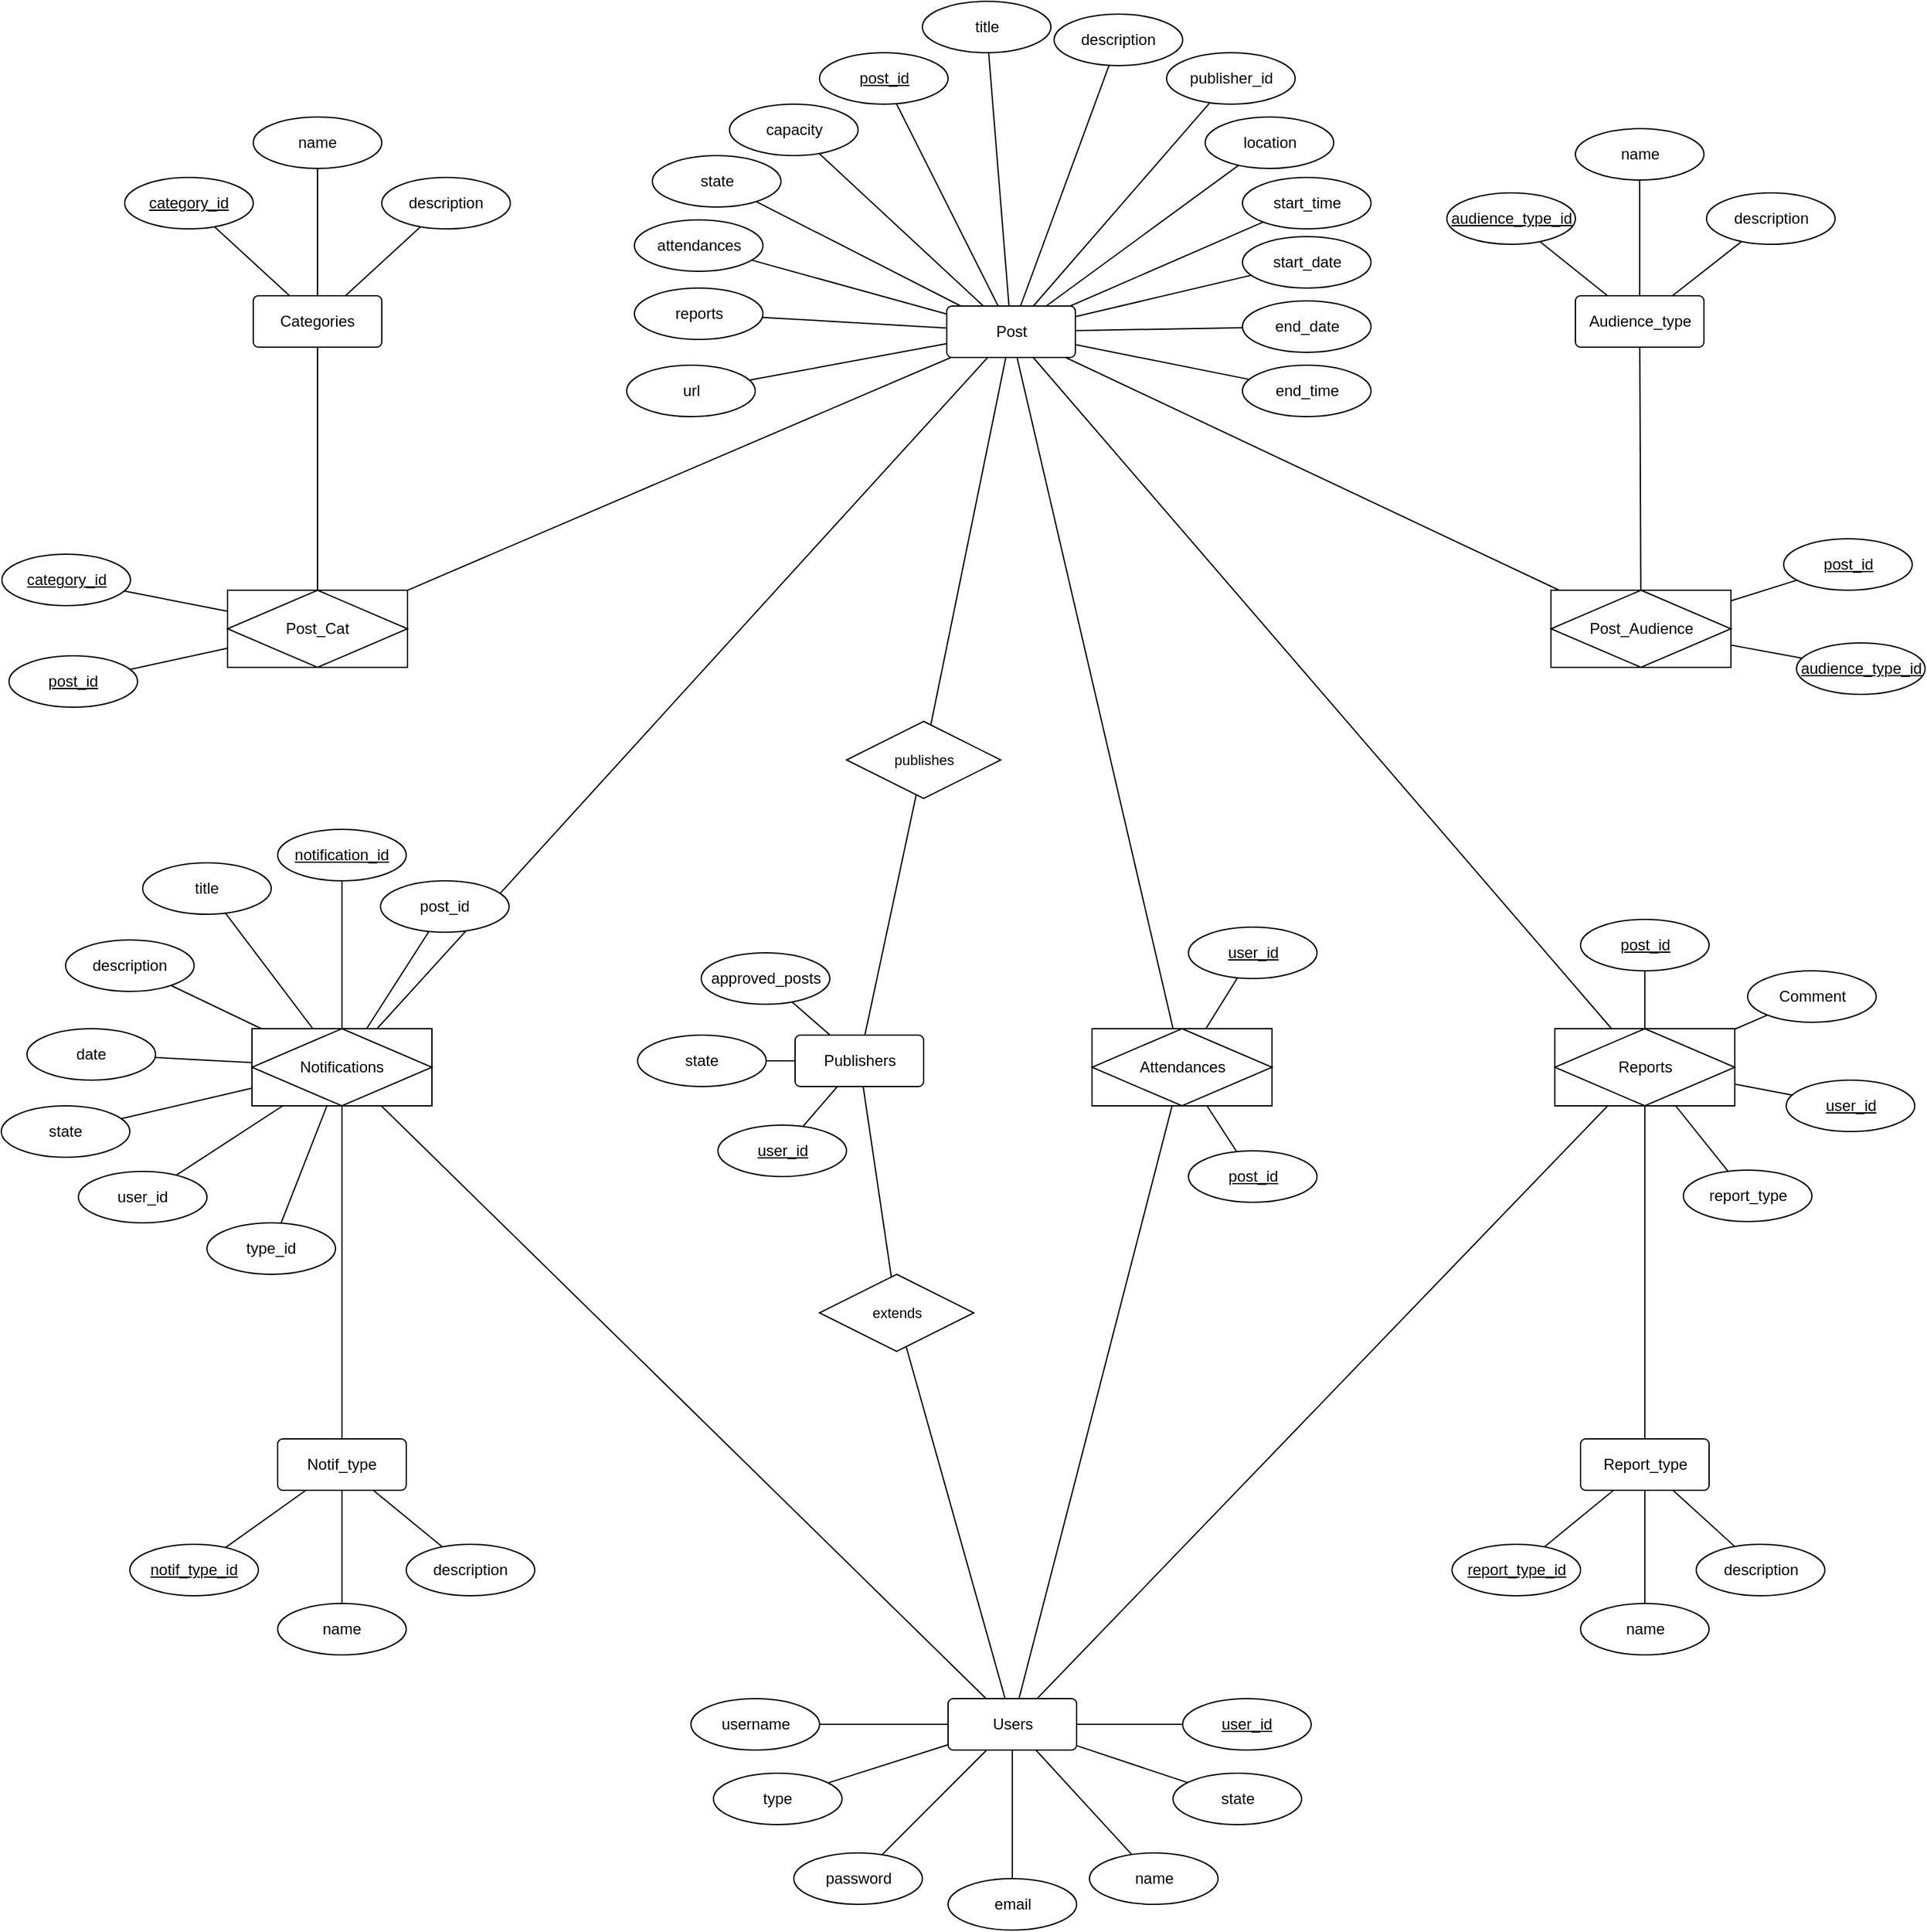 <mxfile version="24.8.2" pages="2">
  <diagram name="entidad relacion" id="_QeiV1jSamI3YA4JMaZA">
    <mxGraphModel dx="1985" dy="1878" grid="1" gridSize="10" guides="1" tooltips="1" connect="1" arrows="1" fold="1" page="1" pageScale="1" pageWidth="827" pageHeight="1169" math="0" shadow="0">
      <root>
        <mxCell id="0" />
        <mxCell id="1" parent="0" />
        <mxCell id="5m4ShYbzvM7e3JB23fWl-47" style="edgeStyle=none;shape=connector;rounded=0;orthogonalLoop=1;jettySize=auto;html=1;strokeColor=default;align=center;verticalAlign=middle;fontFamily=Helvetica;fontSize=11;fontColor=default;labelBackgroundColor=default;endArrow=none;endFill=0;" edge="1" parent="1" source="5m4ShYbzvM7e3JB23fWl-1" target="5m4ShYbzvM7e3JB23fWl-57">
          <mxGeometry relative="1" as="geometry">
            <mxPoint x="-433.5" y="342.222" as="targetPoint" />
          </mxGeometry>
        </mxCell>
        <mxCell id="5m4ShYbzvM7e3JB23fWl-121" style="edgeStyle=none;shape=connector;rounded=0;orthogonalLoop=1;jettySize=auto;html=1;strokeColor=default;align=center;verticalAlign=middle;fontFamily=Helvetica;fontSize=11;fontColor=default;labelBackgroundColor=default;endArrow=none;endFill=0;" edge="1" parent="1" source="5m4ShYbzvM7e3JB23fWl-158" target="5m4ShYbzvM7e3JB23fWl-112">
          <mxGeometry relative="1" as="geometry" />
        </mxCell>
        <mxCell id="5m4ShYbzvM7e3JB23fWl-1" value="Post" style="rounded=1;arcSize=10;whiteSpace=wrap;html=1;align=center;" vertex="1" parent="1">
          <mxGeometry x="5.5" y="547" width="100" height="40" as="geometry" />
        </mxCell>
        <mxCell id="5m4ShYbzvM7e3JB23fWl-13" style="edgeStyle=none;shape=connector;rounded=0;orthogonalLoop=1;jettySize=auto;html=1;strokeColor=default;align=center;verticalAlign=middle;fontFamily=Helvetica;fontSize=11;fontColor=default;labelBackgroundColor=default;endArrow=none;endFill=0;" edge="1" parent="1" source="5m4ShYbzvM7e3JB23fWl-2" target="5m4ShYbzvM7e3JB23fWl-1">
          <mxGeometry relative="1" as="geometry" />
        </mxCell>
        <mxCell id="5m4ShYbzvM7e3JB23fWl-16" style="edgeStyle=none;shape=connector;rounded=0;orthogonalLoop=1;jettySize=auto;html=1;strokeColor=default;align=center;verticalAlign=middle;fontFamily=Helvetica;fontSize=11;fontColor=default;labelBackgroundColor=default;endArrow=none;endFill=0;" edge="1" parent="1" source="5m4ShYbzvM7e3JB23fWl-2" target="5m4ShYbzvM7e3JB23fWl-15">
          <mxGeometry relative="1" as="geometry" />
        </mxCell>
        <mxCell id="5m4ShYbzvM7e3JB23fWl-2" value="Attendances" style="shape=associativeEntity;whiteSpace=wrap;html=1;align=center;" vertex="1" parent="1">
          <mxGeometry x="118.5" y="1109" width="140" height="60" as="geometry" />
        </mxCell>
        <mxCell id="5m4ShYbzvM7e3JB23fWl-45" style="edgeStyle=none;shape=connector;rounded=0;orthogonalLoop=1;jettySize=auto;html=1;strokeColor=default;align=center;verticalAlign=middle;fontFamily=Helvetica;fontSize=11;fontColor=default;labelBackgroundColor=default;endArrow=none;endFill=0;" edge="1" parent="1" source="5m4ShYbzvM7e3JB23fWl-3" target="5m4ShYbzvM7e3JB23fWl-57">
          <mxGeometry relative="1" as="geometry">
            <mxPoint x="564.333" y="1172" as="targetPoint" />
          </mxGeometry>
        </mxCell>
        <mxCell id="5m4ShYbzvM7e3JB23fWl-3" value="Comment" style="ellipse;whiteSpace=wrap;html=1;align=center;" vertex="1" parent="1">
          <mxGeometry x="628.5" y="1064" width="100" height="40" as="geometry" />
        </mxCell>
        <mxCell id="5m4ShYbzvM7e3JB23fWl-6" style="edgeStyle=none;rounded=0;orthogonalLoop=1;jettySize=auto;html=1;endArrow=none;endFill=0;" edge="1" parent="1" source="5m4ShYbzvM7e3JB23fWl-4" target="5m4ShYbzvM7e3JB23fWl-2">
          <mxGeometry relative="1" as="geometry" />
        </mxCell>
        <mxCell id="5m4ShYbzvM7e3JB23fWl-4" value="user_id" style="ellipse;whiteSpace=wrap;html=1;align=center;fontStyle=4;" vertex="1" parent="1">
          <mxGeometry x="193.5" y="1030" width="100" height="40" as="geometry" />
        </mxCell>
        <mxCell id="5m4ShYbzvM7e3JB23fWl-7" style="edgeStyle=none;shape=connector;rounded=0;orthogonalLoop=1;jettySize=auto;html=1;strokeColor=default;align=center;verticalAlign=middle;fontFamily=Helvetica;fontSize=11;fontColor=default;labelBackgroundColor=default;endArrow=none;endFill=0;" edge="1" parent="1" source="5m4ShYbzvM7e3JB23fWl-5" target="5m4ShYbzvM7e3JB23fWl-2">
          <mxGeometry relative="1" as="geometry" />
        </mxCell>
        <mxCell id="5m4ShYbzvM7e3JB23fWl-5" value="post_id" style="ellipse;whiteSpace=wrap;html=1;align=center;fontStyle=4;" vertex="1" parent="1">
          <mxGeometry x="193.5" y="1204" width="100" height="40" as="geometry" />
        </mxCell>
        <mxCell id="5m4ShYbzvM7e3JB23fWl-14" style="edgeStyle=none;shape=connector;rounded=0;orthogonalLoop=1;jettySize=auto;html=1;strokeColor=default;align=center;verticalAlign=middle;fontFamily=Helvetica;fontSize=11;fontColor=default;labelBackgroundColor=default;endArrow=none;endFill=0;" edge="1" parent="1" source="5m4ShYbzvM7e3JB23fWl-8" target="5m4ShYbzvM7e3JB23fWl-1">
          <mxGeometry relative="1" as="geometry" />
        </mxCell>
        <mxCell id="5m4ShYbzvM7e3JB23fWl-8" value="Post_Cat" style="shape=associativeEntity;whiteSpace=wrap;html=1;align=center;" vertex="1" parent="1">
          <mxGeometry x="-554" y="768" width="140" height="60" as="geometry" />
        </mxCell>
        <mxCell id="5m4ShYbzvM7e3JB23fWl-9" style="edgeStyle=none;rounded=0;orthogonalLoop=1;jettySize=auto;html=1;endArrow=none;endFill=0;" edge="1" parent="1" source="5m4ShYbzvM7e3JB23fWl-10" target="5m4ShYbzvM7e3JB23fWl-8">
          <mxGeometry relative="1" as="geometry" />
        </mxCell>
        <mxCell id="5m4ShYbzvM7e3JB23fWl-10" value="category_id" style="ellipse;whiteSpace=wrap;html=1;align=center;fontStyle=4;" vertex="1" parent="1">
          <mxGeometry x="-729.5" y="740" width="100" height="40" as="geometry" />
        </mxCell>
        <mxCell id="5m4ShYbzvM7e3JB23fWl-11" style="edgeStyle=none;shape=connector;rounded=0;orthogonalLoop=1;jettySize=auto;html=1;strokeColor=default;align=center;verticalAlign=middle;fontFamily=Helvetica;fontSize=11;fontColor=default;labelBackgroundColor=default;endArrow=none;endFill=0;" edge="1" parent="1" source="5m4ShYbzvM7e3JB23fWl-12" target="5m4ShYbzvM7e3JB23fWl-8">
          <mxGeometry relative="1" as="geometry" />
        </mxCell>
        <mxCell id="5m4ShYbzvM7e3JB23fWl-12" value="post_id" style="ellipse;whiteSpace=wrap;html=1;align=center;fontStyle=4;" vertex="1" parent="1">
          <mxGeometry x="-724" y="819" width="100" height="40" as="geometry" />
        </mxCell>
        <mxCell id="5m4ShYbzvM7e3JB23fWl-136" style="edgeStyle=none;shape=connector;rounded=0;orthogonalLoop=1;jettySize=auto;html=1;strokeColor=default;align=center;verticalAlign=middle;fontFamily=Helvetica;fontSize=11;fontColor=default;labelBackgroundColor=default;endArrow=none;endFill=0;" edge="1" parent="1" source="5m4ShYbzvM7e3JB23fWl-156" target="5m4ShYbzvM7e3JB23fWl-112">
          <mxGeometry relative="1" as="geometry" />
        </mxCell>
        <mxCell id="5m4ShYbzvM7e3JB23fWl-140" style="edgeStyle=none;shape=connector;rounded=0;orthogonalLoop=1;jettySize=auto;html=1;strokeColor=default;align=center;verticalAlign=middle;fontFamily=Helvetica;fontSize=11;fontColor=default;labelBackgroundColor=default;endArrow=none;endFill=0;" edge="1" parent="1" source="5m4ShYbzvM7e3JB23fWl-15" target="5m4ShYbzvM7e3JB23fWl-59">
          <mxGeometry relative="1" as="geometry" />
        </mxCell>
        <mxCell id="5m4ShYbzvM7e3JB23fWl-15" value="Users" style="rounded=1;arcSize=10;whiteSpace=wrap;html=1;align=center;" vertex="1" parent="1">
          <mxGeometry x="6.5" y="1630" width="100" height="40" as="geometry" />
        </mxCell>
        <mxCell id="5m4ShYbzvM7e3JB23fWl-48" style="edgeStyle=none;shape=connector;rounded=0;orthogonalLoop=1;jettySize=auto;html=1;strokeColor=default;align=center;verticalAlign=middle;fontFamily=Helvetica;fontSize=11;fontColor=default;labelBackgroundColor=default;endArrow=none;endFill=0;" edge="1" parent="1" source="5m4ShYbzvM7e3JB23fWl-17" target="5m4ShYbzvM7e3JB23fWl-1">
          <mxGeometry relative="1" as="geometry" />
        </mxCell>
        <mxCell id="5m4ShYbzvM7e3JB23fWl-17" value="Post_Audience" style="shape=associativeEntity;whiteSpace=wrap;html=1;align=center;" vertex="1" parent="1">
          <mxGeometry x="475.5" y="768" width="140" height="60" as="geometry" />
        </mxCell>
        <mxCell id="5m4ShYbzvM7e3JB23fWl-18" style="edgeStyle=none;rounded=0;orthogonalLoop=1;jettySize=auto;html=1;endArrow=none;endFill=0;" edge="1" parent="1" source="5m4ShYbzvM7e3JB23fWl-19" target="5m4ShYbzvM7e3JB23fWl-17">
          <mxGeometry relative="1" as="geometry" />
        </mxCell>
        <mxCell id="5m4ShYbzvM7e3JB23fWl-19" value="audience_type_id" style="ellipse;whiteSpace=wrap;html=1;align=center;fontStyle=4;" vertex="1" parent="1">
          <mxGeometry x="666.5" y="809" width="100" height="40" as="geometry" />
        </mxCell>
        <mxCell id="5m4ShYbzvM7e3JB23fWl-20" style="edgeStyle=none;shape=connector;rounded=0;orthogonalLoop=1;jettySize=auto;html=1;strokeColor=default;align=center;verticalAlign=middle;fontFamily=Helvetica;fontSize=11;fontColor=default;labelBackgroundColor=default;endArrow=none;endFill=0;" edge="1" parent="1" source="5m4ShYbzvM7e3JB23fWl-21" target="5m4ShYbzvM7e3JB23fWl-17">
          <mxGeometry relative="1" as="geometry" />
        </mxCell>
        <mxCell id="5m4ShYbzvM7e3JB23fWl-21" value="post_id" style="ellipse;whiteSpace=wrap;html=1;align=center;fontStyle=4;" vertex="1" parent="1">
          <mxGeometry x="656.5" y="728" width="100" height="40" as="geometry" />
        </mxCell>
        <mxCell id="5m4ShYbzvM7e3JB23fWl-29" style="edgeStyle=none;shape=connector;rounded=0;orthogonalLoop=1;jettySize=auto;html=1;strokeColor=default;align=center;verticalAlign=middle;fontFamily=Helvetica;fontSize=11;fontColor=default;labelBackgroundColor=default;endArrow=none;endFill=0;" edge="1" parent="1" source="5m4ShYbzvM7e3JB23fWl-22" target="5m4ShYbzvM7e3JB23fWl-8">
          <mxGeometry relative="1" as="geometry" />
        </mxCell>
        <mxCell id="5m4ShYbzvM7e3JB23fWl-22" value="Categories" style="rounded=1;arcSize=10;whiteSpace=wrap;html=1;align=center;" vertex="1" parent="1">
          <mxGeometry x="-534" y="539" width="100" height="40" as="geometry" />
        </mxCell>
        <mxCell id="5m4ShYbzvM7e3JB23fWl-24" style="edgeStyle=none;shape=connector;rounded=0;orthogonalLoop=1;jettySize=auto;html=1;strokeColor=default;align=center;verticalAlign=middle;fontFamily=Helvetica;fontSize=11;fontColor=default;labelBackgroundColor=default;endArrow=none;endFill=0;" edge="1" parent="1" source="5m4ShYbzvM7e3JB23fWl-23" target="5m4ShYbzvM7e3JB23fWl-22">
          <mxGeometry relative="1" as="geometry" />
        </mxCell>
        <mxCell id="5m4ShYbzvM7e3JB23fWl-23" value="category_id" style="ellipse;whiteSpace=wrap;html=1;align=center;fontStyle=4;" vertex="1" parent="1">
          <mxGeometry x="-634" y="447" width="100" height="40" as="geometry" />
        </mxCell>
        <mxCell id="5m4ShYbzvM7e3JB23fWl-27" style="edgeStyle=none;shape=connector;rounded=0;orthogonalLoop=1;jettySize=auto;html=1;strokeColor=default;align=center;verticalAlign=middle;fontFamily=Helvetica;fontSize=11;fontColor=default;labelBackgroundColor=default;endArrow=none;endFill=0;" edge="1" parent="1" source="5m4ShYbzvM7e3JB23fWl-25" target="5m4ShYbzvM7e3JB23fWl-22">
          <mxGeometry relative="1" as="geometry" />
        </mxCell>
        <mxCell id="5m4ShYbzvM7e3JB23fWl-25" value="name" style="ellipse;whiteSpace=wrap;html=1;align=center;" vertex="1" parent="1">
          <mxGeometry x="-534" y="400" width="100" height="40" as="geometry" />
        </mxCell>
        <mxCell id="5m4ShYbzvM7e3JB23fWl-28" style="edgeStyle=none;shape=connector;rounded=0;orthogonalLoop=1;jettySize=auto;html=1;strokeColor=default;align=center;verticalAlign=middle;fontFamily=Helvetica;fontSize=11;fontColor=default;labelBackgroundColor=default;endArrow=none;endFill=0;" edge="1" parent="1" source="5m4ShYbzvM7e3JB23fWl-26" target="5m4ShYbzvM7e3JB23fWl-22">
          <mxGeometry relative="1" as="geometry" />
        </mxCell>
        <mxCell id="5m4ShYbzvM7e3JB23fWl-26" value="description" style="ellipse;whiteSpace=wrap;html=1;align=center;" vertex="1" parent="1">
          <mxGeometry x="-434" y="447" width="100" height="40" as="geometry" />
        </mxCell>
        <mxCell id="5m4ShYbzvM7e3JB23fWl-37" style="edgeStyle=none;shape=connector;rounded=0;orthogonalLoop=1;jettySize=auto;html=1;strokeColor=default;align=center;verticalAlign=middle;fontFamily=Helvetica;fontSize=11;fontColor=default;labelBackgroundColor=default;endArrow=none;endFill=0;" edge="1" parent="1" source="5m4ShYbzvM7e3JB23fWl-30" target="5m4ShYbzvM7e3JB23fWl-17">
          <mxGeometry relative="1" as="geometry" />
        </mxCell>
        <mxCell id="5m4ShYbzvM7e3JB23fWl-30" value="Audience_type" style="rounded=1;arcSize=10;whiteSpace=wrap;html=1;align=center;" vertex="1" parent="1">
          <mxGeometry x="494.5" y="539" width="100" height="40" as="geometry" />
        </mxCell>
        <mxCell id="5m4ShYbzvM7e3JB23fWl-31" style="edgeStyle=none;shape=connector;rounded=0;orthogonalLoop=1;jettySize=auto;html=1;strokeColor=default;align=center;verticalAlign=middle;fontFamily=Helvetica;fontSize=11;fontColor=default;labelBackgroundColor=default;endArrow=none;endFill=0;" edge="1" parent="1" source="5m4ShYbzvM7e3JB23fWl-32" target="5m4ShYbzvM7e3JB23fWl-30">
          <mxGeometry relative="1" as="geometry" />
        </mxCell>
        <mxCell id="5m4ShYbzvM7e3JB23fWl-32" value="audience_type_id" style="ellipse;whiteSpace=wrap;html=1;align=center;fontStyle=4;" vertex="1" parent="1">
          <mxGeometry x="394.5" y="459" width="100" height="40" as="geometry" />
        </mxCell>
        <mxCell id="5m4ShYbzvM7e3JB23fWl-33" style="edgeStyle=none;shape=connector;rounded=0;orthogonalLoop=1;jettySize=auto;html=1;strokeColor=default;align=center;verticalAlign=middle;fontFamily=Helvetica;fontSize=11;fontColor=default;labelBackgroundColor=default;endArrow=none;endFill=0;" edge="1" parent="1" source="5m4ShYbzvM7e3JB23fWl-34" target="5m4ShYbzvM7e3JB23fWl-30">
          <mxGeometry relative="1" as="geometry" />
        </mxCell>
        <mxCell id="5m4ShYbzvM7e3JB23fWl-34" value="name" style="ellipse;whiteSpace=wrap;html=1;align=center;" vertex="1" parent="1">
          <mxGeometry x="494.5" y="409" width="100" height="40" as="geometry" />
        </mxCell>
        <mxCell id="5m4ShYbzvM7e3JB23fWl-35" style="edgeStyle=none;shape=connector;rounded=0;orthogonalLoop=1;jettySize=auto;html=1;strokeColor=default;align=center;verticalAlign=middle;fontFamily=Helvetica;fontSize=11;fontColor=default;labelBackgroundColor=default;endArrow=none;endFill=0;" edge="1" parent="1" source="5m4ShYbzvM7e3JB23fWl-36" target="5m4ShYbzvM7e3JB23fWl-30">
          <mxGeometry relative="1" as="geometry" />
        </mxCell>
        <mxCell id="5m4ShYbzvM7e3JB23fWl-36" value="description" style="ellipse;whiteSpace=wrap;html=1;align=center;" vertex="1" parent="1">
          <mxGeometry x="596.5" y="459" width="100" height="40" as="geometry" />
        </mxCell>
        <mxCell id="5m4ShYbzvM7e3JB23fWl-46" style="edgeStyle=none;shape=connector;rounded=0;orthogonalLoop=1;jettySize=auto;html=1;strokeColor=default;align=center;verticalAlign=middle;fontFamily=Helvetica;fontSize=11;fontColor=default;labelBackgroundColor=default;endArrow=none;endFill=0;" edge="1" parent="1" source="5m4ShYbzvM7e3JB23fWl-57" target="5m4ShYbzvM7e3JB23fWl-15">
          <mxGeometry relative="1" as="geometry">
            <mxPoint x="-437.5" y="320" as="sourcePoint" />
          </mxGeometry>
        </mxCell>
        <mxCell id="5m4ShYbzvM7e3JB23fWl-40" style="edgeStyle=none;shape=connector;rounded=0;orthogonalLoop=1;jettySize=auto;html=1;strokeColor=default;align=center;verticalAlign=middle;fontFamily=Helvetica;fontSize=11;fontColor=default;labelBackgroundColor=default;endArrow=none;endFill=0;" edge="1" parent="1" source="5m4ShYbzvM7e3JB23fWl-39" target="5m4ShYbzvM7e3JB23fWl-57">
          <mxGeometry relative="1" as="geometry">
            <mxPoint x="508.5" y="1143.176" as="targetPoint" />
          </mxGeometry>
        </mxCell>
        <mxCell id="5m4ShYbzvM7e3JB23fWl-39" value="post_id" style="ellipse;whiteSpace=wrap;html=1;align=center;fontStyle=4;" vertex="1" parent="1">
          <mxGeometry x="498.5" y="1024" width="100" height="40" as="geometry" />
        </mxCell>
        <mxCell id="5m4ShYbzvM7e3JB23fWl-42" style="edgeStyle=none;shape=connector;rounded=0;orthogonalLoop=1;jettySize=auto;html=1;strokeColor=default;align=center;verticalAlign=middle;fontFamily=Helvetica;fontSize=11;fontColor=default;labelBackgroundColor=default;endArrow=none;endFill=0;" edge="1" parent="1" source="5m4ShYbzvM7e3JB23fWl-41" target="5m4ShYbzvM7e3JB23fWl-57">
          <mxGeometry relative="1" as="geometry">
            <mxPoint x="566.192" y="1132" as="targetPoint" />
          </mxGeometry>
        </mxCell>
        <mxCell id="5m4ShYbzvM7e3JB23fWl-41" value="user_id" style="ellipse;whiteSpace=wrap;html=1;align=center;fontStyle=4;" vertex="1" parent="1">
          <mxGeometry x="658.5" y="1149" width="100" height="40" as="geometry" />
        </mxCell>
        <mxCell id="5m4ShYbzvM7e3JB23fWl-44" style="edgeStyle=none;shape=connector;rounded=0;orthogonalLoop=1;jettySize=auto;html=1;strokeColor=default;align=center;verticalAlign=middle;fontFamily=Helvetica;fontSize=11;fontColor=default;labelBackgroundColor=default;endArrow=none;endFill=0;" edge="1" parent="1" source="5m4ShYbzvM7e3JB23fWl-43" target="5m4ShYbzvM7e3JB23fWl-57">
          <mxGeometry relative="1" as="geometry">
            <mxPoint x="554.5" y="1172" as="targetPoint" />
          </mxGeometry>
        </mxCell>
        <mxCell id="5m4ShYbzvM7e3JB23fWl-43" value="report_type" style="ellipse;whiteSpace=wrap;html=1;align=center;" vertex="1" parent="1">
          <mxGeometry x="578.5" y="1219" width="100" height="40" as="geometry" />
        </mxCell>
        <mxCell id="5m4ShYbzvM7e3JB23fWl-56" style="edgeStyle=none;shape=connector;rounded=0;orthogonalLoop=1;jettySize=auto;html=1;strokeColor=default;align=center;verticalAlign=middle;fontFamily=Helvetica;fontSize=11;fontColor=default;labelBackgroundColor=default;endArrow=none;endFill=0;" edge="1" parent="1" source="5m4ShYbzvM7e3JB23fWl-49" target="5m4ShYbzvM7e3JB23fWl-57">
          <mxGeometry relative="1" as="geometry">
            <mxPoint x="-688.022" y="238" as="targetPoint" />
          </mxGeometry>
        </mxCell>
        <mxCell id="5m4ShYbzvM7e3JB23fWl-49" value="Report_type" style="rounded=1;arcSize=10;whiteSpace=wrap;html=1;align=center;" vertex="1" parent="1">
          <mxGeometry x="498.5" y="1428" width="100" height="40" as="geometry" />
        </mxCell>
        <mxCell id="5m4ShYbzvM7e3JB23fWl-50" style="edgeStyle=none;shape=connector;rounded=0;orthogonalLoop=1;jettySize=auto;html=1;strokeColor=default;align=center;verticalAlign=middle;fontFamily=Helvetica;fontSize=11;fontColor=default;labelBackgroundColor=default;endArrow=none;endFill=0;" edge="1" parent="1" source="5m4ShYbzvM7e3JB23fWl-51" target="5m4ShYbzvM7e3JB23fWl-49">
          <mxGeometry relative="1" as="geometry" />
        </mxCell>
        <mxCell id="5m4ShYbzvM7e3JB23fWl-51" value="report_type_id" style="ellipse;whiteSpace=wrap;html=1;align=center;fontStyle=4;" vertex="1" parent="1">
          <mxGeometry x="398.5" y="1510" width="100" height="40" as="geometry" />
        </mxCell>
        <mxCell id="5m4ShYbzvM7e3JB23fWl-52" style="edgeStyle=none;shape=connector;rounded=0;orthogonalLoop=1;jettySize=auto;html=1;strokeColor=default;align=center;verticalAlign=middle;fontFamily=Helvetica;fontSize=11;fontColor=default;labelBackgroundColor=default;endArrow=none;endFill=0;" edge="1" parent="1" source="5m4ShYbzvM7e3JB23fWl-53" target="5m4ShYbzvM7e3JB23fWl-49">
          <mxGeometry relative="1" as="geometry" />
        </mxCell>
        <mxCell id="5m4ShYbzvM7e3JB23fWl-53" value="name" style="ellipse;whiteSpace=wrap;html=1;align=center;" vertex="1" parent="1">
          <mxGeometry x="498.5" y="1556" width="100" height="40" as="geometry" />
        </mxCell>
        <mxCell id="5m4ShYbzvM7e3JB23fWl-54" style="edgeStyle=none;shape=connector;rounded=0;orthogonalLoop=1;jettySize=auto;html=1;strokeColor=default;align=center;verticalAlign=middle;fontFamily=Helvetica;fontSize=11;fontColor=default;labelBackgroundColor=default;endArrow=none;endFill=0;" edge="1" parent="1" source="5m4ShYbzvM7e3JB23fWl-55" target="5m4ShYbzvM7e3JB23fWl-49">
          <mxGeometry relative="1" as="geometry" />
        </mxCell>
        <mxCell id="5m4ShYbzvM7e3JB23fWl-55" value="description" style="ellipse;whiteSpace=wrap;html=1;align=center;" vertex="1" parent="1">
          <mxGeometry x="588.5" y="1510" width="100" height="40" as="geometry" />
        </mxCell>
        <mxCell id="5m4ShYbzvM7e3JB23fWl-57" value="Reports" style="shape=associativeEntity;whiteSpace=wrap;html=1;align=center;" vertex="1" parent="1">
          <mxGeometry x="478.5" y="1109" width="140" height="60" as="geometry" />
        </mxCell>
        <mxCell id="5m4ShYbzvM7e3JB23fWl-137" style="edgeStyle=none;shape=connector;rounded=0;orthogonalLoop=1;jettySize=auto;html=1;strokeColor=default;align=center;verticalAlign=middle;fontFamily=Helvetica;fontSize=11;fontColor=default;labelBackgroundColor=default;endArrow=none;endFill=0;" edge="1" parent="1" source="5m4ShYbzvM7e3JB23fWl-59" target="5m4ShYbzvM7e3JB23fWl-1">
          <mxGeometry relative="1" as="geometry" />
        </mxCell>
        <mxCell id="5m4ShYbzvM7e3JB23fWl-59" value="Notifications" style="shape=associativeEntity;whiteSpace=wrap;html=1;align=center;" vertex="1" parent="1">
          <mxGeometry x="-535" y="1109" width="140" height="60" as="geometry" />
        </mxCell>
        <mxCell id="5m4ShYbzvM7e3JB23fWl-61" style="edgeStyle=none;shape=connector;rounded=0;orthogonalLoop=1;jettySize=auto;html=1;strokeColor=default;align=center;verticalAlign=middle;fontFamily=Helvetica;fontSize=11;fontColor=default;labelBackgroundColor=default;endArrow=none;endFill=0;" edge="1" parent="1" source="5m4ShYbzvM7e3JB23fWl-60" target="5m4ShYbzvM7e3JB23fWl-59">
          <mxGeometry relative="1" as="geometry" />
        </mxCell>
        <mxCell id="5m4ShYbzvM7e3JB23fWl-60" value="notification_id" style="ellipse;whiteSpace=wrap;html=1;align=center;fontStyle=4;" vertex="1" parent="1">
          <mxGeometry x="-515" y="954" width="100" height="40" as="geometry" />
        </mxCell>
        <mxCell id="5m4ShYbzvM7e3JB23fWl-63" value="user_id" style="ellipse;whiteSpace=wrap;html=1;align=center;" vertex="1" parent="1">
          <mxGeometry x="-670" y="1220" width="100" height="40" as="geometry" />
        </mxCell>
        <mxCell id="5m4ShYbzvM7e3JB23fWl-65" style="edgeStyle=none;shape=connector;rounded=0;orthogonalLoop=1;jettySize=auto;html=1;strokeColor=default;align=center;verticalAlign=middle;fontFamily=Helvetica;fontSize=11;fontColor=default;labelBackgroundColor=default;endArrow=none;endFill=0;" edge="1" parent="1" source="5m4ShYbzvM7e3JB23fWl-64" target="5m4ShYbzvM7e3JB23fWl-59">
          <mxGeometry relative="1" as="geometry" />
        </mxCell>
        <mxCell id="5m4ShYbzvM7e3JB23fWl-64" value="post_id" style="ellipse;whiteSpace=wrap;html=1;align=center;" vertex="1" parent="1">
          <mxGeometry x="-435" y="994" width="100" height="40" as="geometry" />
        </mxCell>
        <mxCell id="5m4ShYbzvM7e3JB23fWl-66" style="edgeStyle=none;shape=connector;rounded=0;orthogonalLoop=1;jettySize=auto;html=1;strokeColor=default;align=center;verticalAlign=middle;fontFamily=Helvetica;fontSize=11;fontColor=default;labelBackgroundColor=default;endArrow=none;endFill=0;" edge="1" parent="1" source="5m4ShYbzvM7e3JB23fWl-63" target="5m4ShYbzvM7e3JB23fWl-59">
          <mxGeometry relative="1" as="geometry" />
        </mxCell>
        <mxCell id="5m4ShYbzvM7e3JB23fWl-68" style="edgeStyle=none;shape=connector;rounded=0;orthogonalLoop=1;jettySize=auto;html=1;strokeColor=default;align=center;verticalAlign=middle;fontFamily=Helvetica;fontSize=11;fontColor=default;labelBackgroundColor=default;endArrow=none;endFill=0;" edge="1" parent="1" source="5m4ShYbzvM7e3JB23fWl-67" target="5m4ShYbzvM7e3JB23fWl-59">
          <mxGeometry relative="1" as="geometry" />
        </mxCell>
        <mxCell id="5m4ShYbzvM7e3JB23fWl-67" value="title" style="ellipse;whiteSpace=wrap;html=1;align=center;" vertex="1" parent="1">
          <mxGeometry x="-620" y="980" width="100" height="40" as="geometry" />
        </mxCell>
        <mxCell id="5m4ShYbzvM7e3JB23fWl-70" style="edgeStyle=none;shape=connector;rounded=0;orthogonalLoop=1;jettySize=auto;html=1;strokeColor=default;align=center;verticalAlign=middle;fontFamily=Helvetica;fontSize=11;fontColor=default;labelBackgroundColor=default;endArrow=none;endFill=0;" edge="1" parent="1" source="5m4ShYbzvM7e3JB23fWl-69" target="5m4ShYbzvM7e3JB23fWl-59">
          <mxGeometry relative="1" as="geometry">
            <mxPoint x="-385" y="1254" as="targetPoint" />
          </mxGeometry>
        </mxCell>
        <mxCell id="5m4ShYbzvM7e3JB23fWl-69" value="type_id" style="ellipse;whiteSpace=wrap;html=1;align=center;" vertex="1" parent="1">
          <mxGeometry x="-570" y="1260" width="100" height="40" as="geometry" />
        </mxCell>
        <mxCell id="5m4ShYbzvM7e3JB23fWl-74" style="edgeStyle=none;shape=connector;rounded=0;orthogonalLoop=1;jettySize=auto;html=1;strokeColor=default;align=center;verticalAlign=middle;fontFamily=Helvetica;fontSize=11;fontColor=default;labelBackgroundColor=default;endArrow=none;endFill=0;" edge="1" parent="1" source="5m4ShYbzvM7e3JB23fWl-71" target="5m4ShYbzvM7e3JB23fWl-59">
          <mxGeometry relative="1" as="geometry">
            <mxPoint x="-333.394" y="1158.972" as="sourcePoint" />
          </mxGeometry>
        </mxCell>
        <mxCell id="5m4ShYbzvM7e3JB23fWl-71" value="date" style="ellipse;whiteSpace=wrap;html=1;align=center;" vertex="1" parent="1">
          <mxGeometry x="-710" y="1109" width="100" height="40" as="geometry" />
        </mxCell>
        <mxCell id="5m4ShYbzvM7e3JB23fWl-73" style="edgeStyle=none;shape=connector;rounded=0;orthogonalLoop=1;jettySize=auto;html=1;strokeColor=default;align=center;verticalAlign=middle;fontFamily=Helvetica;fontSize=11;fontColor=default;labelBackgroundColor=default;endArrow=none;endFill=0;" edge="1" parent="1" source="5m4ShYbzvM7e3JB23fWl-72" target="5m4ShYbzvM7e3JB23fWl-59">
          <mxGeometry relative="1" as="geometry" />
        </mxCell>
        <mxCell id="5m4ShYbzvM7e3JB23fWl-72" value="description" style="ellipse;whiteSpace=wrap;html=1;align=center;" vertex="1" parent="1">
          <mxGeometry x="-680" y="1040" width="100" height="40" as="geometry" />
        </mxCell>
        <mxCell id="5m4ShYbzvM7e3JB23fWl-82" style="edgeStyle=none;shape=connector;rounded=0;orthogonalLoop=1;jettySize=auto;html=1;strokeColor=default;align=center;verticalAlign=middle;fontFamily=Helvetica;fontSize=11;fontColor=default;labelBackgroundColor=default;endArrow=none;endFill=0;" edge="1" parent="1" source="5m4ShYbzvM7e3JB23fWl-75" target="5m4ShYbzvM7e3JB23fWl-59">
          <mxGeometry relative="1" as="geometry" />
        </mxCell>
        <mxCell id="5m4ShYbzvM7e3JB23fWl-75" value="Notif_type" style="rounded=1;arcSize=10;whiteSpace=wrap;html=1;align=center;" vertex="1" parent="1">
          <mxGeometry x="-515" y="1428" width="100" height="40" as="geometry" />
        </mxCell>
        <mxCell id="5m4ShYbzvM7e3JB23fWl-76" style="edgeStyle=none;shape=connector;rounded=0;orthogonalLoop=1;jettySize=auto;html=1;strokeColor=default;align=center;verticalAlign=middle;fontFamily=Helvetica;fontSize=11;fontColor=default;labelBackgroundColor=default;endArrow=none;endFill=0;" edge="1" parent="1" source="5m4ShYbzvM7e3JB23fWl-77" target="5m4ShYbzvM7e3JB23fWl-75">
          <mxGeometry relative="1" as="geometry" />
        </mxCell>
        <mxCell id="5m4ShYbzvM7e3JB23fWl-77" value="notif_type_id" style="ellipse;whiteSpace=wrap;html=1;align=center;fontStyle=4;" vertex="1" parent="1">
          <mxGeometry x="-630" y="1510" width="100" height="40" as="geometry" />
        </mxCell>
        <mxCell id="5m4ShYbzvM7e3JB23fWl-78" style="edgeStyle=none;shape=connector;rounded=0;orthogonalLoop=1;jettySize=auto;html=1;strokeColor=default;align=center;verticalAlign=middle;fontFamily=Helvetica;fontSize=11;fontColor=default;labelBackgroundColor=default;endArrow=none;endFill=0;" edge="1" parent="1" source="5m4ShYbzvM7e3JB23fWl-79" target="5m4ShYbzvM7e3JB23fWl-75">
          <mxGeometry relative="1" as="geometry" />
        </mxCell>
        <mxCell id="5m4ShYbzvM7e3JB23fWl-79" value="name" style="ellipse;whiteSpace=wrap;html=1;align=center;" vertex="1" parent="1">
          <mxGeometry x="-515" y="1556" width="100" height="40" as="geometry" />
        </mxCell>
        <mxCell id="5m4ShYbzvM7e3JB23fWl-80" style="edgeStyle=none;shape=connector;rounded=0;orthogonalLoop=1;jettySize=auto;html=1;strokeColor=default;align=center;verticalAlign=middle;fontFamily=Helvetica;fontSize=11;fontColor=default;labelBackgroundColor=default;endArrow=none;endFill=0;" edge="1" parent="1" source="5m4ShYbzvM7e3JB23fWl-81" target="5m4ShYbzvM7e3JB23fWl-75">
          <mxGeometry relative="1" as="geometry" />
        </mxCell>
        <mxCell id="5m4ShYbzvM7e3JB23fWl-81" value="description" style="ellipse;whiteSpace=wrap;html=1;align=center;" vertex="1" parent="1">
          <mxGeometry x="-415" y="1510" width="100" height="40" as="geometry" />
        </mxCell>
        <mxCell id="5m4ShYbzvM7e3JB23fWl-101" style="edgeStyle=none;shape=connector;rounded=0;orthogonalLoop=1;jettySize=auto;html=1;strokeColor=default;align=center;verticalAlign=middle;fontFamily=Helvetica;fontSize=11;fontColor=default;labelBackgroundColor=default;endArrow=none;endFill=0;" edge="1" parent="1" source="5m4ShYbzvM7e3JB23fWl-84" target="5m4ShYbzvM7e3JB23fWl-1">
          <mxGeometry relative="1" as="geometry" />
        </mxCell>
        <mxCell id="5m4ShYbzvM7e3JB23fWl-84" value="attendances" style="ellipse;whiteSpace=wrap;html=1;align=center;" vertex="1" parent="1">
          <mxGeometry x="-237.5" y="480" width="100" height="40" as="geometry" />
        </mxCell>
        <mxCell id="5m4ShYbzvM7e3JB23fWl-87" style="edgeStyle=none;shape=connector;rounded=0;orthogonalLoop=1;jettySize=auto;html=1;strokeColor=default;align=center;verticalAlign=middle;fontFamily=Helvetica;fontSize=11;fontColor=default;labelBackgroundColor=default;endArrow=none;endFill=0;" edge="1" parent="1" source="5m4ShYbzvM7e3JB23fWl-85" target="5m4ShYbzvM7e3JB23fWl-1">
          <mxGeometry relative="1" as="geometry" />
        </mxCell>
        <mxCell id="5m4ShYbzvM7e3JB23fWl-85" value="post&lt;span style=&quot;background-color: initial;&quot;&gt;_id&lt;/span&gt;" style="ellipse;whiteSpace=wrap;html=1;align=center;fontStyle=4;" vertex="1" parent="1">
          <mxGeometry x="-93.5" y="350" width="100" height="40" as="geometry" />
        </mxCell>
        <mxCell id="5m4ShYbzvM7e3JB23fWl-88" style="edgeStyle=none;shape=connector;rounded=0;orthogonalLoop=1;jettySize=auto;html=1;strokeColor=default;align=center;verticalAlign=middle;fontFamily=Helvetica;fontSize=11;fontColor=default;labelBackgroundColor=default;endArrow=none;endFill=0;" edge="1" parent="1" source="5m4ShYbzvM7e3JB23fWl-86" target="5m4ShYbzvM7e3JB23fWl-1">
          <mxGeometry relative="1" as="geometry" />
        </mxCell>
        <mxCell id="5m4ShYbzvM7e3JB23fWl-86" value="publisher_id" style="ellipse;whiteSpace=wrap;html=1;align=center;" vertex="1" parent="1">
          <mxGeometry x="176.5" y="350" width="100" height="40" as="geometry" />
        </mxCell>
        <mxCell id="5m4ShYbzvM7e3JB23fWl-100" style="edgeStyle=none;shape=connector;rounded=0;orthogonalLoop=1;jettySize=auto;html=1;strokeColor=default;align=center;verticalAlign=middle;fontFamily=Helvetica;fontSize=11;fontColor=default;labelBackgroundColor=default;endArrow=none;endFill=0;" edge="1" parent="1" source="5m4ShYbzvM7e3JB23fWl-89" target="5m4ShYbzvM7e3JB23fWl-1">
          <mxGeometry relative="1" as="geometry" />
        </mxCell>
        <mxCell id="5m4ShYbzvM7e3JB23fWl-89" value="capacity" style="ellipse;whiteSpace=wrap;html=1;align=center;" vertex="1" parent="1">
          <mxGeometry x="-163.5" y="390" width="100" height="40" as="geometry" />
        </mxCell>
        <mxCell id="5m4ShYbzvM7e3JB23fWl-99" style="edgeStyle=none;shape=connector;rounded=0;orthogonalLoop=1;jettySize=auto;html=1;strokeColor=default;align=center;verticalAlign=middle;fontFamily=Helvetica;fontSize=11;fontColor=default;labelBackgroundColor=default;endArrow=none;endFill=0;" edge="1" parent="1" source="5m4ShYbzvM7e3JB23fWl-90" target="5m4ShYbzvM7e3JB23fWl-1">
          <mxGeometry relative="1" as="geometry" />
        </mxCell>
        <mxCell id="5m4ShYbzvM7e3JB23fWl-90" value="end_time" style="ellipse;whiteSpace=wrap;html=1;align=center;" vertex="1" parent="1">
          <mxGeometry x="235.5" y="593" width="100" height="40" as="geometry" />
        </mxCell>
        <mxCell id="5m4ShYbzvM7e3JB23fWl-98" style="edgeStyle=none;shape=connector;rounded=0;orthogonalLoop=1;jettySize=auto;html=1;strokeColor=default;align=center;verticalAlign=middle;fontFamily=Helvetica;fontSize=11;fontColor=default;labelBackgroundColor=default;endArrow=none;endFill=0;" edge="1" parent="1" source="5m4ShYbzvM7e3JB23fWl-91" target="5m4ShYbzvM7e3JB23fWl-1">
          <mxGeometry relative="1" as="geometry" />
        </mxCell>
        <mxCell id="5m4ShYbzvM7e3JB23fWl-91" value="end_date" style="ellipse;whiteSpace=wrap;html=1;align=center;" vertex="1" parent="1">
          <mxGeometry x="235.5" y="543" width="100" height="40" as="geometry" />
        </mxCell>
        <mxCell id="5m4ShYbzvM7e3JB23fWl-97" style="edgeStyle=none;shape=connector;rounded=0;orthogonalLoop=1;jettySize=auto;html=1;strokeColor=default;align=center;verticalAlign=middle;fontFamily=Helvetica;fontSize=11;fontColor=default;labelBackgroundColor=default;endArrow=none;endFill=0;" edge="1" parent="1" source="5m4ShYbzvM7e3JB23fWl-92" target="5m4ShYbzvM7e3JB23fWl-1">
          <mxGeometry relative="1" as="geometry" />
        </mxCell>
        <mxCell id="5m4ShYbzvM7e3JB23fWl-92" value="start_time" style="ellipse;whiteSpace=wrap;html=1;align=center;" vertex="1" parent="1">
          <mxGeometry x="235.5" y="447" width="100" height="40" as="geometry" />
        </mxCell>
        <mxCell id="5m4ShYbzvM7e3JB23fWl-96" style="edgeStyle=none;shape=connector;rounded=0;orthogonalLoop=1;jettySize=auto;html=1;strokeColor=default;align=center;verticalAlign=middle;fontFamily=Helvetica;fontSize=11;fontColor=default;labelBackgroundColor=default;endArrow=none;endFill=0;" edge="1" parent="1" source="5m4ShYbzvM7e3JB23fWl-93" target="5m4ShYbzvM7e3JB23fWl-1">
          <mxGeometry relative="1" as="geometry" />
        </mxCell>
        <mxCell id="5m4ShYbzvM7e3JB23fWl-93" value="start_date" style="ellipse;whiteSpace=wrap;html=1;align=center;" vertex="1" parent="1">
          <mxGeometry x="235.5" y="493" width="100" height="40" as="geometry" />
        </mxCell>
        <mxCell id="5m4ShYbzvM7e3JB23fWl-95" style="edgeStyle=none;shape=connector;rounded=0;orthogonalLoop=1;jettySize=auto;html=1;strokeColor=default;align=center;verticalAlign=middle;fontFamily=Helvetica;fontSize=11;fontColor=default;labelBackgroundColor=default;endArrow=none;endFill=0;" edge="1" parent="1" source="5m4ShYbzvM7e3JB23fWl-94" target="5m4ShYbzvM7e3JB23fWl-1">
          <mxGeometry relative="1" as="geometry" />
        </mxCell>
        <mxCell id="5m4ShYbzvM7e3JB23fWl-94" value="title" style="ellipse;whiteSpace=wrap;html=1;align=center;" vertex="1" parent="1">
          <mxGeometry x="-13.5" y="310" width="100" height="40" as="geometry" />
        </mxCell>
        <mxCell id="5m4ShYbzvM7e3JB23fWl-103" style="edgeStyle=none;shape=connector;rounded=0;orthogonalLoop=1;jettySize=auto;html=1;strokeColor=default;align=center;verticalAlign=middle;fontFamily=Helvetica;fontSize=11;fontColor=default;labelBackgroundColor=default;endArrow=none;endFill=0;" edge="1" parent="1" source="5m4ShYbzvM7e3JB23fWl-102" target="5m4ShYbzvM7e3JB23fWl-1">
          <mxGeometry relative="1" as="geometry" />
        </mxCell>
        <mxCell id="5m4ShYbzvM7e3JB23fWl-102" value="reports" style="ellipse;whiteSpace=wrap;html=1;align=center;" vertex="1" parent="1">
          <mxGeometry x="-237.5" y="533" width="100" height="40" as="geometry" />
        </mxCell>
        <mxCell id="5m4ShYbzvM7e3JB23fWl-105" style="edgeStyle=none;shape=connector;rounded=0;orthogonalLoop=1;jettySize=auto;html=1;strokeColor=default;align=center;verticalAlign=middle;fontFamily=Helvetica;fontSize=11;fontColor=default;labelBackgroundColor=default;endArrow=none;endFill=0;" edge="1" parent="1" source="5m4ShYbzvM7e3JB23fWl-104" target="5m4ShYbzvM7e3JB23fWl-1">
          <mxGeometry relative="1" as="geometry" />
        </mxCell>
        <mxCell id="5m4ShYbzvM7e3JB23fWl-104" value="location" style="ellipse;whiteSpace=wrap;html=1;align=center;" vertex="1" parent="1">
          <mxGeometry x="206.5" y="400" width="100" height="40" as="geometry" />
        </mxCell>
        <mxCell id="5m4ShYbzvM7e3JB23fWl-107" style="edgeStyle=none;shape=connector;rounded=0;orthogonalLoop=1;jettySize=auto;html=1;strokeColor=default;align=center;verticalAlign=middle;fontFamily=Helvetica;fontSize=11;fontColor=default;labelBackgroundColor=default;endArrow=none;endFill=0;" edge="1" parent="1" source="5m4ShYbzvM7e3JB23fWl-106" target="5m4ShYbzvM7e3JB23fWl-1">
          <mxGeometry relative="1" as="geometry" />
        </mxCell>
        <mxCell id="5m4ShYbzvM7e3JB23fWl-106" value="description" style="ellipse;whiteSpace=wrap;html=1;align=center;" vertex="1" parent="1">
          <mxGeometry x="89" y="320" width="100" height="40" as="geometry" />
        </mxCell>
        <mxCell id="5m4ShYbzvM7e3JB23fWl-109" style="edgeStyle=none;shape=connector;rounded=0;orthogonalLoop=1;jettySize=auto;html=1;strokeColor=default;align=center;verticalAlign=middle;fontFamily=Helvetica;fontSize=11;fontColor=default;labelBackgroundColor=default;endArrow=none;endFill=0;" edge="1" parent="1" source="5m4ShYbzvM7e3JB23fWl-108" target="5m4ShYbzvM7e3JB23fWl-1">
          <mxGeometry relative="1" as="geometry" />
        </mxCell>
        <mxCell id="5m4ShYbzvM7e3JB23fWl-108" value="url" style="ellipse;whiteSpace=wrap;html=1;align=center;" vertex="1" parent="1">
          <mxGeometry x="-243.5" y="593" width="100" height="40" as="geometry" />
        </mxCell>
        <mxCell id="5m4ShYbzvM7e3JB23fWl-111" style="edgeStyle=none;shape=connector;rounded=0;orthogonalLoop=1;jettySize=auto;html=1;strokeColor=default;align=center;verticalAlign=middle;fontFamily=Helvetica;fontSize=11;fontColor=default;labelBackgroundColor=default;endArrow=none;endFill=0;" edge="1" parent="1" source="5m4ShYbzvM7e3JB23fWl-110" target="5m4ShYbzvM7e3JB23fWl-1">
          <mxGeometry relative="1" as="geometry" />
        </mxCell>
        <mxCell id="5m4ShYbzvM7e3JB23fWl-110" value="state" style="ellipse;whiteSpace=wrap;html=1;align=center;" vertex="1" parent="1">
          <mxGeometry x="-223.5" y="430" width="100" height="40" as="geometry" />
        </mxCell>
        <mxCell id="5m4ShYbzvM7e3JB23fWl-112" value="Publishers" style="rounded=1;arcSize=10;whiteSpace=wrap;html=1;align=center;" vertex="1" parent="1">
          <mxGeometry x="-112.5" y="1114" width="100" height="40" as="geometry" />
        </mxCell>
        <mxCell id="5m4ShYbzvM7e3JB23fWl-114" style="edgeStyle=none;shape=connector;rounded=0;orthogonalLoop=1;jettySize=auto;html=1;strokeColor=default;align=center;verticalAlign=middle;fontFamily=Helvetica;fontSize=11;fontColor=default;labelBackgroundColor=default;endArrow=none;endFill=0;" edge="1" parent="1" source="5m4ShYbzvM7e3JB23fWl-113" target="5m4ShYbzvM7e3JB23fWl-112">
          <mxGeometry relative="1" as="geometry" />
        </mxCell>
        <mxCell id="5m4ShYbzvM7e3JB23fWl-113" value="user_id" style="ellipse;whiteSpace=wrap;html=1;align=center;fontStyle=4;" vertex="1" parent="1">
          <mxGeometry x="-172.5" y="1184" width="100" height="40" as="geometry" />
        </mxCell>
        <mxCell id="5m4ShYbzvM7e3JB23fWl-120" style="edgeStyle=none;shape=connector;rounded=0;orthogonalLoop=1;jettySize=auto;html=1;strokeColor=default;align=center;verticalAlign=middle;fontFamily=Helvetica;fontSize=11;fontColor=default;labelBackgroundColor=default;endArrow=none;endFill=0;" edge="1" parent="1" source="5m4ShYbzvM7e3JB23fWl-117" target="5m4ShYbzvM7e3JB23fWl-112">
          <mxGeometry relative="1" as="geometry" />
        </mxCell>
        <mxCell id="5m4ShYbzvM7e3JB23fWl-117" value="approved_posts" style="ellipse;whiteSpace=wrap;html=1;align=center;" vertex="1" parent="1">
          <mxGeometry x="-185.5" y="1050" width="100" height="40" as="geometry" />
        </mxCell>
        <mxCell id="5m4ShYbzvM7e3JB23fWl-119" style="edgeStyle=none;shape=connector;rounded=0;orthogonalLoop=1;jettySize=auto;html=1;strokeColor=default;align=center;verticalAlign=middle;fontFamily=Helvetica;fontSize=11;fontColor=default;labelBackgroundColor=default;endArrow=none;endFill=0;" edge="1" parent="1" source="5m4ShYbzvM7e3JB23fWl-118" target="5m4ShYbzvM7e3JB23fWl-112">
          <mxGeometry relative="1" as="geometry" />
        </mxCell>
        <mxCell id="5m4ShYbzvM7e3JB23fWl-118" value="state" style="ellipse;whiteSpace=wrap;html=1;align=center;" vertex="1" parent="1">
          <mxGeometry x="-235" y="1114" width="100" height="40" as="geometry" />
        </mxCell>
        <mxCell id="5m4ShYbzvM7e3JB23fWl-123" style="edgeStyle=none;shape=connector;rounded=0;orthogonalLoop=1;jettySize=auto;html=1;strokeColor=default;align=center;verticalAlign=middle;fontFamily=Helvetica;fontSize=11;fontColor=default;labelBackgroundColor=default;endArrow=none;endFill=0;" edge="1" parent="1" source="5m4ShYbzvM7e3JB23fWl-122" target="5m4ShYbzvM7e3JB23fWl-15">
          <mxGeometry relative="1" as="geometry" />
        </mxCell>
        <mxCell id="5m4ShYbzvM7e3JB23fWl-122" value="user_id" style="ellipse;whiteSpace=wrap;html=1;align=center;fontStyle=4;" vertex="1" parent="1">
          <mxGeometry x="189" y="1630" width="100" height="40" as="geometry" />
        </mxCell>
        <mxCell id="5m4ShYbzvM7e3JB23fWl-125" style="edgeStyle=none;shape=connector;rounded=0;orthogonalLoop=1;jettySize=auto;html=1;strokeColor=default;align=center;verticalAlign=middle;fontFamily=Helvetica;fontSize=11;fontColor=default;labelBackgroundColor=default;endArrow=none;endFill=0;" edge="1" parent="1" source="5m4ShYbzvM7e3JB23fWl-124" target="5m4ShYbzvM7e3JB23fWl-15">
          <mxGeometry relative="1" as="geometry" />
        </mxCell>
        <mxCell id="5m4ShYbzvM7e3JB23fWl-124" value="name" style="ellipse;whiteSpace=wrap;html=1;align=center;" vertex="1" parent="1">
          <mxGeometry x="116.5" y="1750" width="100" height="40" as="geometry" />
        </mxCell>
        <mxCell id="5m4ShYbzvM7e3JB23fWl-127" style="edgeStyle=none;shape=connector;rounded=0;orthogonalLoop=1;jettySize=auto;html=1;strokeColor=default;align=center;verticalAlign=middle;fontFamily=Helvetica;fontSize=11;fontColor=default;labelBackgroundColor=default;endArrow=none;endFill=0;" edge="1" parent="1" source="5m4ShYbzvM7e3JB23fWl-126" target="5m4ShYbzvM7e3JB23fWl-15">
          <mxGeometry relative="1" as="geometry" />
        </mxCell>
        <mxCell id="5m4ShYbzvM7e3JB23fWl-126" value="username" style="ellipse;whiteSpace=wrap;html=1;align=center;" vertex="1" parent="1">
          <mxGeometry x="-193.5" y="1630" width="100" height="40" as="geometry" />
        </mxCell>
        <mxCell id="5m4ShYbzvM7e3JB23fWl-129" style="edgeStyle=none;shape=connector;rounded=0;orthogonalLoop=1;jettySize=auto;html=1;strokeColor=default;align=center;verticalAlign=middle;fontFamily=Helvetica;fontSize=11;fontColor=default;labelBackgroundColor=default;endArrow=none;endFill=0;" edge="1" parent="1" source="5m4ShYbzvM7e3JB23fWl-128" target="5m4ShYbzvM7e3JB23fWl-15">
          <mxGeometry relative="1" as="geometry" />
        </mxCell>
        <mxCell id="5m4ShYbzvM7e3JB23fWl-128" value="email" style="ellipse;whiteSpace=wrap;html=1;align=center;" vertex="1" parent="1">
          <mxGeometry x="6.5" y="1770" width="100" height="40" as="geometry" />
        </mxCell>
        <mxCell id="5m4ShYbzvM7e3JB23fWl-131" style="edgeStyle=none;shape=connector;rounded=0;orthogonalLoop=1;jettySize=auto;html=1;strokeColor=default;align=center;verticalAlign=middle;fontFamily=Helvetica;fontSize=11;fontColor=default;labelBackgroundColor=default;endArrow=none;endFill=0;" edge="1" parent="1" source="5m4ShYbzvM7e3JB23fWl-130" target="5m4ShYbzvM7e3JB23fWl-15">
          <mxGeometry relative="1" as="geometry" />
        </mxCell>
        <mxCell id="5m4ShYbzvM7e3JB23fWl-130" value="password" style="ellipse;whiteSpace=wrap;html=1;align=center;" vertex="1" parent="1">
          <mxGeometry x="-113.5" y="1750" width="100" height="40" as="geometry" />
        </mxCell>
        <mxCell id="5m4ShYbzvM7e3JB23fWl-133" style="edgeStyle=none;shape=connector;rounded=0;orthogonalLoop=1;jettySize=auto;html=1;strokeColor=default;align=center;verticalAlign=middle;fontFamily=Helvetica;fontSize=11;fontColor=default;labelBackgroundColor=default;endArrow=none;endFill=0;" edge="1" parent="1" source="5m4ShYbzvM7e3JB23fWl-132" target="5m4ShYbzvM7e3JB23fWl-15">
          <mxGeometry relative="1" as="geometry" />
        </mxCell>
        <mxCell id="5m4ShYbzvM7e3JB23fWl-132" value="type" style="ellipse;whiteSpace=wrap;html=1;align=center;" vertex="1" parent="1">
          <mxGeometry x="-176" y="1688" width="100" height="40" as="geometry" />
        </mxCell>
        <mxCell id="5m4ShYbzvM7e3JB23fWl-135" style="edgeStyle=none;shape=connector;rounded=0;orthogonalLoop=1;jettySize=auto;html=1;strokeColor=default;align=center;verticalAlign=middle;fontFamily=Helvetica;fontSize=11;fontColor=default;labelBackgroundColor=default;endArrow=none;endFill=0;" edge="1" parent="1" source="5m4ShYbzvM7e3JB23fWl-134" target="5m4ShYbzvM7e3JB23fWl-15">
          <mxGeometry relative="1" as="geometry" />
        </mxCell>
        <mxCell id="5m4ShYbzvM7e3JB23fWl-134" value="state" style="ellipse;whiteSpace=wrap;html=1;align=center;" vertex="1" parent="1">
          <mxGeometry x="181.5" y="1688" width="100" height="40" as="geometry" />
        </mxCell>
        <mxCell id="5m4ShYbzvM7e3JB23fWl-146" style="edgeStyle=none;shape=connector;rounded=0;orthogonalLoop=1;jettySize=auto;html=1;strokeColor=default;align=center;verticalAlign=middle;fontFamily=Helvetica;fontSize=11;fontColor=default;labelBackgroundColor=default;endArrow=none;endFill=0;" edge="1" parent="1" source="5m4ShYbzvM7e3JB23fWl-145" target="5m4ShYbzvM7e3JB23fWl-59">
          <mxGeometry relative="1" as="geometry" />
        </mxCell>
        <mxCell id="5m4ShYbzvM7e3JB23fWl-145" value="state" style="ellipse;whiteSpace=wrap;html=1;align=center;" vertex="1" parent="1">
          <mxGeometry x="-730" y="1169" width="100" height="40" as="geometry" />
        </mxCell>
        <mxCell id="5m4ShYbzvM7e3JB23fWl-157" value="" style="edgeStyle=none;shape=connector;rounded=0;orthogonalLoop=1;jettySize=auto;html=1;strokeColor=default;align=center;verticalAlign=middle;fontFamily=Helvetica;fontSize=11;fontColor=default;labelBackgroundColor=default;endArrow=none;endFill=0;" edge="1" parent="1" source="5m4ShYbzvM7e3JB23fWl-15" target="5m4ShYbzvM7e3JB23fWl-156">
          <mxGeometry relative="1" as="geometry">
            <mxPoint x="51.5" y="1630" as="sourcePoint" />
            <mxPoint x="-57.5" y="1154" as="targetPoint" />
          </mxGeometry>
        </mxCell>
        <mxCell id="5m4ShYbzvM7e3JB23fWl-156" value="extends" style="shape=rhombus;perimeter=rhombusPerimeter;whiteSpace=wrap;html=1;align=center;fontFamily=Helvetica;fontSize=11;fontColor=default;labelBackgroundColor=default;" vertex="1" parent="1">
          <mxGeometry x="-93.5" y="1300" width="120" height="60" as="geometry" />
        </mxCell>
        <mxCell id="5m4ShYbzvM7e3JB23fWl-159" value="" style="edgeStyle=none;shape=connector;rounded=0;orthogonalLoop=1;jettySize=auto;html=1;strokeColor=default;align=center;verticalAlign=middle;fontFamily=Helvetica;fontSize=11;fontColor=default;labelBackgroundColor=default;endArrow=none;endFill=0;" edge="1" parent="1" source="5m4ShYbzvM7e3JB23fWl-1" target="5m4ShYbzvM7e3JB23fWl-158">
          <mxGeometry relative="1" as="geometry">
            <mxPoint x="51.5" y="587" as="sourcePoint" />
            <mxPoint x="-58.5" y="1114" as="targetPoint" />
          </mxGeometry>
        </mxCell>
        <mxCell id="5m4ShYbzvM7e3JB23fWl-158" value="publishes" style="shape=rhombus;perimeter=rhombusPerimeter;whiteSpace=wrap;html=1;align=center;fontFamily=Helvetica;fontSize=11;fontColor=default;labelBackgroundColor=default;" vertex="1" parent="1">
          <mxGeometry x="-72.5" y="870" width="120" height="60" as="geometry" />
        </mxCell>
      </root>
    </mxGraphModel>
  </diagram>
  <diagram id="7onfwgObipxawvH0GExd" name="Clases">
    <mxGraphModel dx="3296" dy="2901" grid="1" gridSize="10" guides="1" tooltips="1" connect="1" arrows="1" fold="1" page="1" pageScale="1" pageWidth="827" pageHeight="1169" math="0" shadow="0">
      <root>
        <mxCell id="0" />
        <mxCell id="1" parent="0" />
        <mxCell id="1ccCe6rOJYD6IKxsLuqJ-18" style="edgeStyle=none;shape=connector;rounded=0;orthogonalLoop=1;jettySize=auto;html=1;strokeColor=default;align=center;verticalAlign=middle;fontFamily=Helvetica;fontSize=11;fontColor=default;labelBackgroundColor=default;endArrow=diamondThin;endFill=0;endSize=8;" edge="1" parent="1" source="1ccCe6rOJYD6IKxsLuqJ-9" target="1ccCe6rOJYD6IKxsLuqJ-14">
          <mxGeometry relative="1" as="geometry" />
        </mxCell>
        <mxCell id="1ccCe6rOJYD6IKxsLuqJ-120" style="edgeStyle=none;shape=connector;rounded=0;orthogonalLoop=1;jettySize=auto;html=1;strokeColor=default;align=center;verticalAlign=middle;fontFamily=Helvetica;fontSize=11;fontColor=default;labelBackgroundColor=default;endArrow=diamondThin;endFill=0;endSize=8;" edge="1" parent="1" source="1ccCe6rOJYD6IKxsLuqJ-9" target="1ccCe6rOJYD6IKxsLuqJ-111">
          <mxGeometry relative="1" as="geometry" />
        </mxCell>
        <mxCell id="1ccCe6rOJYD6IKxsLuqJ-124" style="edgeStyle=none;shape=connector;rounded=0;orthogonalLoop=1;jettySize=auto;html=1;strokeColor=default;align=center;verticalAlign=middle;fontFamily=Helvetica;fontSize=11;fontColor=default;labelBackgroundColor=default;endArrow=diamondThin;endFill=1;endSize=8;" edge="1" parent="1" source="1ccCe6rOJYD6IKxsLuqJ-9" target="1ccCe6rOJYD6IKxsLuqJ-56">
          <mxGeometry relative="1" as="geometry" />
        </mxCell>
        <mxCell id="1ccCe6rOJYD6IKxsLuqJ-9" value="Home_ctrl" style="swimlane;fontStyle=1;align=center;verticalAlign=top;childLayout=stackLayout;horizontal=1;startSize=26;horizontalStack=0;resizeParent=1;resizeParentMax=0;resizeLast=0;collapsible=1;marginBottom=0;whiteSpace=wrap;html=1;fontFamily=Helvetica;fontSize=11;fontColor=default;labelBackgroundColor=default;" vertex="1" parent="1">
          <mxGeometry x="500" y="-772" width="160" height="216" as="geometry" />
        </mxCell>
        <mxCell id="1ccCe6rOJYD6IKxsLuqJ-13" value="- reports_svc: Reports_svc&amp;nbsp;" style="text;strokeColor=none;fillColor=none;align=left;verticalAlign=top;spacingLeft=4;spacingRight=4;overflow=hidden;rotatable=0;points=[[0,0.5],[1,0.5]];portConstraint=eastwest;whiteSpace=wrap;html=1;fontFamily=Helvetica;fontSize=11;fontColor=default;labelBackgroundColor=default;" vertex="1" parent="1ccCe6rOJYD6IKxsLuqJ-9">
          <mxGeometry y="26" width="160" height="26" as="geometry" />
        </mxCell>
        <mxCell id="1ccCe6rOJYD6IKxsLuqJ-10" value="- posts_svc: Post_svc" style="text;strokeColor=none;fillColor=none;align=left;verticalAlign=top;spacingLeft=4;spacingRight=4;overflow=hidden;rotatable=0;points=[[0,0.5],[1,0.5]];portConstraint=eastwest;whiteSpace=wrap;html=1;fontFamily=Helvetica;fontSize=11;fontColor=default;labelBackgroundColor=default;" vertex="1" parent="1ccCe6rOJYD6IKxsLuqJ-9">
          <mxGeometry y="52" width="160" height="26" as="geometry" />
        </mxCell>
        <mxCell id="1ccCe6rOJYD6IKxsLuqJ-11" value="" style="line;strokeWidth=1;fillColor=none;align=left;verticalAlign=middle;spacingTop=-1;spacingLeft=3;spacingRight=3;rotatable=0;labelPosition=right;points=[];portConstraint=eastwest;strokeColor=inherit;fontFamily=Helvetica;fontSize=11;fontColor=default;labelBackgroundColor=default;" vertex="1" parent="1ccCe6rOJYD6IKxsLuqJ-9">
          <mxGeometry y="78" width="160" height="8" as="geometry" />
        </mxCell>
        <mxCell id="1ccCe6rOJYD6IKxsLuqJ-24" value="+ __construct(): Home_ctrl" style="text;strokeColor=none;fillColor=none;align=left;verticalAlign=top;spacingLeft=4;spacingRight=4;overflow=hidden;rotatable=0;points=[[0,0.5],[1,0.5]];portConstraint=eastwest;whiteSpace=wrap;html=1;fontFamily=Helvetica;fontSize=11;fontColor=default;labelBackgroundColor=default;" vertex="1" parent="1ccCe6rOJYD6IKxsLuqJ-9">
          <mxGeometry y="86" width="160" height="26" as="geometry" />
        </mxCell>
        <mxCell id="1ccCe6rOJYD6IKxsLuqJ-12" value="+ getPosts(): Post[ ]" style="text;strokeColor=none;fillColor=none;align=left;verticalAlign=top;spacingLeft=4;spacingRight=4;overflow=hidden;rotatable=0;points=[[0,0.5],[1,0.5]];portConstraint=eastwest;whiteSpace=wrap;html=1;fontFamily=Helvetica;fontSize=11;fontColor=default;labelBackgroundColor=default;" vertex="1" parent="1ccCe6rOJYD6IKxsLuqJ-9">
          <mxGeometry y="112" width="160" height="26" as="geometry" />
        </mxCell>
        <mxCell id="1ccCe6rOJYD6IKxsLuqJ-25" value="+ getReportTypes(): String[ ]" style="text;strokeColor=none;fillColor=none;align=left;verticalAlign=top;spacingLeft=4;spacingRight=4;overflow=hidden;rotatable=0;points=[[0,0.5],[1,0.5]];portConstraint=eastwest;whiteSpace=wrap;html=1;fontFamily=Helvetica;fontSize=11;fontColor=default;labelBackgroundColor=default;" vertex="1" parent="1ccCe6rOJYD6IKxsLuqJ-9">
          <mxGeometry y="138" width="160" height="26" as="geometry" />
        </mxCell>
        <mxCell id="1ccCe6rOJYD6IKxsLuqJ-27" value="+ getAudiences(int): String[ ]" style="text;strokeColor=none;fillColor=none;align=left;verticalAlign=top;spacingLeft=4;spacingRight=4;overflow=hidden;rotatable=0;points=[[0,0.5],[1,0.5]];portConstraint=eastwest;whiteSpace=wrap;html=1;fontFamily=Helvetica;fontSize=11;fontColor=default;labelBackgroundColor=default;" vertex="1" parent="1ccCe6rOJYD6IKxsLuqJ-9">
          <mxGeometry y="164" width="160" height="26" as="geometry" />
        </mxCell>
        <mxCell id="1ccCe6rOJYD6IKxsLuqJ-26" value="+ getCategories(int): String[ ]" style="text;strokeColor=none;fillColor=none;align=left;verticalAlign=top;spacingLeft=4;spacingRight=4;overflow=hidden;rotatable=0;points=[[0,0.5],[1,0.5]];portConstraint=eastwest;whiteSpace=wrap;html=1;fontFamily=Helvetica;fontSize=11;fontColor=default;labelBackgroundColor=default;" vertex="1" parent="1ccCe6rOJYD6IKxsLuqJ-9">
          <mxGeometry y="190" width="160" height="26" as="geometry" />
        </mxCell>
        <mxCell id="1ccCe6rOJYD6IKxsLuqJ-129" style="edgeStyle=none;shape=connector;rounded=0;orthogonalLoop=1;jettySize=auto;html=1;strokeColor=default;align=center;verticalAlign=middle;fontFamily=Helvetica;fontSize=11;fontColor=default;labelBackgroundColor=default;endArrow=open;endFill=0;dashed=1;" edge="1" parent="1" source="1ccCe6rOJYD6IKxsLuqJ-14" target="1ccCe6rOJYD6IKxsLuqJ-88">
          <mxGeometry relative="1" as="geometry" />
        </mxCell>
        <mxCell id="1ccCe6rOJYD6IKxsLuqJ-14" value="Reports_svc" style="swimlane;fontStyle=1;align=center;verticalAlign=top;childLayout=stackLayout;horizontal=1;startSize=26;horizontalStack=0;resizeParent=1;resizeParentMax=0;resizeLast=0;collapsible=1;marginBottom=0;whiteSpace=wrap;html=1;fontFamily=Helvetica;fontSize=11;fontColor=default;labelBackgroundColor=default;" vertex="1" parent="1">
          <mxGeometry x="450" y="-440" width="240" height="138" as="geometry" />
        </mxCell>
        <mxCell id="1ccCe6rOJYD6IKxsLuqJ-15" value="+ db: DB" style="text;strokeColor=none;fillColor=none;align=left;verticalAlign=top;spacingLeft=4;spacingRight=4;overflow=hidden;rotatable=0;points=[[0,0.5],[1,0.5]];portConstraint=eastwest;whiteSpace=wrap;html=1;fontFamily=Helvetica;fontSize=11;fontColor=default;labelBackgroundColor=default;" vertex="1" parent="1ccCe6rOJYD6IKxsLuqJ-14">
          <mxGeometry y="26" width="240" height="26" as="geometry" />
        </mxCell>
        <mxCell id="1ccCe6rOJYD6IKxsLuqJ-109" value="+ pdo: PDO" style="text;strokeColor=none;fillColor=none;align=left;verticalAlign=top;spacingLeft=4;spacingRight=4;overflow=hidden;rotatable=0;points=[[0,0.5],[1,0.5]];portConstraint=eastwest;whiteSpace=wrap;html=1;fontFamily=Helvetica;fontSize=11;fontColor=default;labelBackgroundColor=default;" vertex="1" parent="1ccCe6rOJYD6IKxsLuqJ-14">
          <mxGeometry y="52" width="240" height="26" as="geometry" />
        </mxCell>
        <mxCell id="1ccCe6rOJYD6IKxsLuqJ-16" value="" style="line;strokeWidth=1;fillColor=none;align=left;verticalAlign=middle;spacingTop=-1;spacingLeft=3;spacingRight=3;rotatable=0;labelPosition=right;points=[];portConstraint=eastwest;strokeColor=inherit;fontFamily=Helvetica;fontSize=11;fontColor=default;labelBackgroundColor=default;" vertex="1" parent="1ccCe6rOJYD6IKxsLuqJ-14">
          <mxGeometry y="78" width="240" height="8" as="geometry" />
        </mxCell>
        <mxCell id="1ccCe6rOJYD6IKxsLuqJ-110" value="+ getReportTypes: String[ ]" style="text;strokeColor=none;fillColor=none;align=left;verticalAlign=top;spacingLeft=4;spacingRight=4;overflow=hidden;rotatable=0;points=[[0,0.5],[1,0.5]];portConstraint=eastwest;whiteSpace=wrap;html=1;fontFamily=Helvetica;fontSize=11;fontColor=default;labelBackgroundColor=default;" vertex="1" parent="1ccCe6rOJYD6IKxsLuqJ-14">
          <mxGeometry y="86" width="240" height="26" as="geometry" />
        </mxCell>
        <mxCell id="1ccCe6rOJYD6IKxsLuqJ-17" value="+ registerReport(int, int, int, String): Void" style="text;strokeColor=none;fillColor=none;align=left;verticalAlign=top;spacingLeft=4;spacingRight=4;overflow=hidden;rotatable=0;points=[[0,0.5],[1,0.5]];portConstraint=eastwest;whiteSpace=wrap;html=1;fontFamily=Helvetica;fontSize=11;fontColor=default;labelBackgroundColor=default;" vertex="1" parent="1ccCe6rOJYD6IKxsLuqJ-14">
          <mxGeometry y="112" width="240" height="26" as="geometry" />
        </mxCell>
        <mxCell id="1ccCe6rOJYD6IKxsLuqJ-123" style="edgeStyle=none;shape=connector;rounded=0;orthogonalLoop=1;jettySize=auto;html=1;strokeColor=default;align=center;verticalAlign=middle;fontFamily=Helvetica;fontSize=11;fontColor=default;labelBackgroundColor=default;endArrow=diamondThin;endFill=1;endSize=8;" edge="1" parent="1" source="1ccCe6rOJYD6IKxsLuqJ-19" target="1ccCe6rOJYD6IKxsLuqJ-56">
          <mxGeometry relative="1" as="geometry" />
        </mxCell>
        <mxCell id="1ccCe6rOJYD6IKxsLuqJ-130" style="edgeStyle=none;shape=connector;rounded=0;orthogonalLoop=1;jettySize=auto;html=1;strokeColor=default;align=center;verticalAlign=middle;fontFamily=Helvetica;fontSize=11;fontColor=default;labelBackgroundColor=default;endArrow=open;endFill=0;dashed=1;" edge="1" parent="1" source="1ccCe6rOJYD6IKxsLuqJ-19" target="1ccCe6rOJYD6IKxsLuqJ-88">
          <mxGeometry relative="1" as="geometry" />
        </mxCell>
        <mxCell id="1ccCe6rOJYD6IKxsLuqJ-19" value="Posts_svc" style="swimlane;fontStyle=1;align=center;verticalAlign=top;childLayout=stackLayout;horizontal=1;startSize=26;horizontalStack=0;resizeParent=1;resizeParentMax=0;resizeLast=0;collapsible=1;marginBottom=0;whiteSpace=wrap;html=1;fontFamily=Helvetica;fontSize=11;fontColor=default;labelBackgroundColor=default;" vertex="1" parent="1">
          <mxGeometry x="770" y="-520" width="230" height="320" as="geometry" />
        </mxCell>
        <mxCell id="1ccCe6rOJYD6IKxsLuqJ-100" value="+ db: DB" style="text;strokeColor=none;fillColor=none;align=left;verticalAlign=top;spacingLeft=4;spacingRight=4;overflow=hidden;rotatable=0;points=[[0,0.5],[1,0.5]];portConstraint=eastwest;whiteSpace=wrap;html=1;fontFamily=Helvetica;fontSize=11;fontColor=default;labelBackgroundColor=default;" vertex="1" parent="1ccCe6rOJYD6IKxsLuqJ-19">
          <mxGeometry y="26" width="230" height="26" as="geometry" />
        </mxCell>
        <mxCell id="1ccCe6rOJYD6IKxsLuqJ-20" value="+ pdo: PDO" style="text;strokeColor=none;fillColor=none;align=left;verticalAlign=top;spacingLeft=4;spacingRight=4;overflow=hidden;rotatable=0;points=[[0,0.5],[1,0.5]];portConstraint=eastwest;whiteSpace=wrap;html=1;fontFamily=Helvetica;fontSize=11;fontColor=default;labelBackgroundColor=default;" vertex="1" parent="1ccCe6rOJYD6IKxsLuqJ-19">
          <mxGeometry y="52" width="230" height="26" as="geometry" />
        </mxCell>
        <mxCell id="1ccCe6rOJYD6IKxsLuqJ-21" value="" style="line;strokeWidth=1;fillColor=none;align=left;verticalAlign=middle;spacingTop=-1;spacingLeft=3;spacingRight=3;rotatable=0;labelPosition=right;points=[];portConstraint=eastwest;strokeColor=inherit;fontFamily=Helvetica;fontSize=11;fontColor=default;labelBackgroundColor=default;" vertex="1" parent="1ccCe6rOJYD6IKxsLuqJ-19">
          <mxGeometry y="78" width="230" height="8" as="geometry" />
        </mxCell>
        <mxCell id="1ccCe6rOJYD6IKxsLuqJ-22" value="+ approvePost(int): Void" style="text;strokeColor=none;fillColor=none;align=left;verticalAlign=top;spacingLeft=4;spacingRight=4;overflow=hidden;rotatable=0;points=[[0,0.5],[1,0.5]];portConstraint=eastwest;whiteSpace=wrap;html=1;fontFamily=Helvetica;fontSize=11;fontColor=default;labelBackgroundColor=default;" vertex="1" parent="1ccCe6rOJYD6IKxsLuqJ-19">
          <mxGeometry y="86" width="230" height="26" as="geometry" />
        </mxCell>
        <mxCell id="1ccCe6rOJYD6IKxsLuqJ-101" value="+ disapprovePost(int): Void" style="text;strokeColor=none;fillColor=none;align=left;verticalAlign=top;spacingLeft=4;spacingRight=4;overflow=hidden;rotatable=0;points=[[0,0.5],[1,0.5]];portConstraint=eastwest;whiteSpace=wrap;html=1;fontFamily=Helvetica;fontSize=11;fontColor=default;labelBackgroundColor=default;" vertex="1" parent="1ccCe6rOJYD6IKxsLuqJ-19">
          <mxGeometry y="112" width="230" height="26" as="geometry" />
        </mxCell>
        <mxCell id="1ccCe6rOJYD6IKxsLuqJ-103" value="+ getPost(int): Post" style="text;strokeColor=none;fillColor=none;align=left;verticalAlign=top;spacingLeft=4;spacingRight=4;overflow=hidden;rotatable=0;points=[[0,0.5],[1,0.5]];portConstraint=eastwest;whiteSpace=wrap;html=1;fontFamily=Helvetica;fontSize=11;fontColor=default;labelBackgroundColor=default;" vertex="1" parent="1ccCe6rOJYD6IKxsLuqJ-19">
          <mxGeometry y="138" width="230" height="26" as="geometry" />
        </mxCell>
        <mxCell id="1ccCe6rOJYD6IKxsLuqJ-105" value="+ getPosts(): Post[ ]" style="text;strokeColor=none;fillColor=none;align=left;verticalAlign=top;spacingLeft=4;spacingRight=4;overflow=hidden;rotatable=0;points=[[0,0.5],[1,0.5]];portConstraint=eastwest;whiteSpace=wrap;html=1;fontFamily=Helvetica;fontSize=11;fontColor=default;labelBackgroundColor=default;" vertex="1" parent="1ccCe6rOJYD6IKxsLuqJ-19">
          <mxGeometry y="164" width="230" height="26" as="geometry" />
        </mxCell>
        <mxCell id="1ccCe6rOJYD6IKxsLuqJ-106" value="+ getPosts(int): Post[ ]" style="text;strokeColor=none;fillColor=none;align=left;verticalAlign=top;spacingLeft=4;spacingRight=4;overflow=hidden;rotatable=0;points=[[0,0.5],[1,0.5]];portConstraint=eastwest;whiteSpace=wrap;html=1;fontFamily=Helvetica;fontSize=11;fontColor=default;labelBackgroundColor=default;" vertex="1" parent="1ccCe6rOJYD6IKxsLuqJ-19">
          <mxGeometry y="190" width="230" height="26" as="geometry" />
        </mxCell>
        <mxCell id="1ccCe6rOJYD6IKxsLuqJ-104" value="+ getCategories(int): String[ ]" style="text;strokeColor=none;fillColor=none;align=left;verticalAlign=top;spacingLeft=4;spacingRight=4;overflow=hidden;rotatable=0;points=[[0,0.5],[1,0.5]];portConstraint=eastwest;whiteSpace=wrap;html=1;fontFamily=Helvetica;fontSize=11;fontColor=default;labelBackgroundColor=default;" vertex="1" parent="1ccCe6rOJYD6IKxsLuqJ-19">
          <mxGeometry y="216" width="230" height="26" as="geometry" />
        </mxCell>
        <mxCell id="1ccCe6rOJYD6IKxsLuqJ-107" value="+ getAudiences(int): String[ ]" style="text;strokeColor=none;fillColor=none;align=left;verticalAlign=top;spacingLeft=4;spacingRight=4;overflow=hidden;rotatable=0;points=[[0,0.5],[1,0.5]];portConstraint=eastwest;whiteSpace=wrap;html=1;fontFamily=Helvetica;fontSize=11;fontColor=default;labelBackgroundColor=default;" vertex="1" parent="1ccCe6rOJYD6IKxsLuqJ-19">
          <mxGeometry y="242" width="230" height="26" as="geometry" />
        </mxCell>
        <mxCell id="1ccCe6rOJYD6IKxsLuqJ-108" value="+ insertPost(Post): Boolean" style="text;strokeColor=none;fillColor=none;align=left;verticalAlign=top;spacingLeft=4;spacingRight=4;overflow=hidden;rotatable=0;points=[[0,0.5],[1,0.5]];portConstraint=eastwest;whiteSpace=wrap;html=1;fontFamily=Helvetica;fontSize=11;fontColor=default;labelBackgroundColor=default;" vertex="1" parent="1ccCe6rOJYD6IKxsLuqJ-19">
          <mxGeometry y="268" width="230" height="26" as="geometry" />
        </mxCell>
        <mxCell id="1ccCe6rOJYD6IKxsLuqJ-102" value="+ searchPosts(String, Date, Date): Post[ ]" style="text;strokeColor=none;fillColor=none;align=left;verticalAlign=top;spacingLeft=4;spacingRight=4;overflow=hidden;rotatable=0;points=[[0,0.5],[1,0.5]];portConstraint=eastwest;whiteSpace=wrap;html=1;fontFamily=Helvetica;fontSize=11;fontColor=default;labelBackgroundColor=default;" vertex="1" parent="1ccCe6rOJYD6IKxsLuqJ-19">
          <mxGeometry y="294" width="230" height="26" as="geometry" />
        </mxCell>
        <mxCell id="1ccCe6rOJYD6IKxsLuqJ-23" style="edgeStyle=none;shape=connector;rounded=0;orthogonalLoop=1;jettySize=auto;html=1;strokeColor=default;align=center;verticalAlign=middle;fontFamily=Helvetica;fontSize=11;fontColor=default;labelBackgroundColor=default;endArrow=diamondThin;endFill=0;endSize=8;" edge="1" parent="1" source="1ccCe6rOJYD6IKxsLuqJ-9" target="1ccCe6rOJYD6IKxsLuqJ-19">
          <mxGeometry relative="1" as="geometry" />
        </mxCell>
        <mxCell id="1ccCe6rOJYD6IKxsLuqJ-42" style="edgeStyle=none;shape=connector;rounded=0;orthogonalLoop=1;jettySize=auto;html=1;strokeColor=default;align=center;verticalAlign=middle;fontFamily=Helvetica;fontSize=11;fontColor=default;labelBackgroundColor=default;endArrow=diamondThin;endFill=0;endSize=8;" edge="1" parent="1" source="1ccCe6rOJYD6IKxsLuqJ-28" target="1ccCe6rOJYD6IKxsLuqJ-38">
          <mxGeometry relative="1" as="geometry" />
        </mxCell>
        <mxCell id="1ccCe6rOJYD6IKxsLuqJ-122" style="edgeStyle=none;shape=connector;rounded=0;orthogonalLoop=1;jettySize=auto;html=1;strokeColor=default;align=center;verticalAlign=middle;fontFamily=Helvetica;fontSize=11;fontColor=default;labelBackgroundColor=default;endArrow=diamondThin;endFill=1;endSize=8;" edge="1" parent="1" source="1ccCe6rOJYD6IKxsLuqJ-28" target="1ccCe6rOJYD6IKxsLuqJ-43">
          <mxGeometry relative="1" as="geometry" />
        </mxCell>
        <mxCell id="1ccCe6rOJYD6IKxsLuqJ-28" value="Notifs_ctrl" style="swimlane;fontStyle=1;align=center;verticalAlign=top;childLayout=stackLayout;horizontal=1;startSize=26;horizontalStack=0;resizeParent=1;resizeParentMax=0;resizeLast=0;collapsible=1;marginBottom=0;whiteSpace=wrap;html=1;fontFamily=Helvetica;fontSize=11;fontColor=default;labelBackgroundColor=default;" vertex="1" parent="1">
          <mxGeometry x="1097" y="-750" width="160" height="216" as="geometry" />
        </mxCell>
        <mxCell id="1ccCe6rOJYD6IKxsLuqJ-29" value="- notif_svc: Notif_svc&amp;nbsp;" style="text;strokeColor=none;fillColor=none;align=left;verticalAlign=top;spacingLeft=4;spacingRight=4;overflow=hidden;rotatable=0;points=[[0,0.5],[1,0.5]];portConstraint=eastwest;whiteSpace=wrap;html=1;fontFamily=Helvetica;fontSize=11;fontColor=default;labelBackgroundColor=default;" vertex="1" parent="1ccCe6rOJYD6IKxsLuqJ-28">
          <mxGeometry y="26" width="160" height="26" as="geometry" />
        </mxCell>
        <mxCell id="1ccCe6rOJYD6IKxsLuqJ-30" value="- posts_svc: Post_svc" style="text;strokeColor=none;fillColor=none;align=left;verticalAlign=top;spacingLeft=4;spacingRight=4;overflow=hidden;rotatable=0;points=[[0,0.5],[1,0.5]];portConstraint=eastwest;whiteSpace=wrap;html=1;fontFamily=Helvetica;fontSize=11;fontColor=default;labelBackgroundColor=default;" vertex="1" parent="1ccCe6rOJYD6IKxsLuqJ-28">
          <mxGeometry y="52" width="160" height="26" as="geometry" />
        </mxCell>
        <mxCell id="1ccCe6rOJYD6IKxsLuqJ-31" value="" style="line;strokeWidth=1;fillColor=none;align=left;verticalAlign=middle;spacingTop=-1;spacingLeft=3;spacingRight=3;rotatable=0;labelPosition=right;points=[];portConstraint=eastwest;strokeColor=inherit;fontFamily=Helvetica;fontSize=11;fontColor=default;labelBackgroundColor=default;" vertex="1" parent="1ccCe6rOJYD6IKxsLuqJ-28">
          <mxGeometry y="78" width="160" height="8" as="geometry" />
        </mxCell>
        <mxCell id="1ccCe6rOJYD6IKxsLuqJ-32" value="+ __construct(): Notif_ctrl" style="text;strokeColor=none;fillColor=none;align=left;verticalAlign=top;spacingLeft=4;spacingRight=4;overflow=hidden;rotatable=0;points=[[0,0.5],[1,0.5]];portConstraint=eastwest;whiteSpace=wrap;html=1;fontFamily=Helvetica;fontSize=11;fontColor=default;labelBackgroundColor=default;" vertex="1" parent="1ccCe6rOJYD6IKxsLuqJ-28">
          <mxGeometry y="86" width="160" height="26" as="geometry" />
        </mxCell>
        <mxCell id="1ccCe6rOJYD6IKxsLuqJ-33" value="+ getNotifd(): Notification[ ]" style="text;strokeColor=none;fillColor=none;align=left;verticalAlign=top;spacingLeft=4;spacingRight=4;overflow=hidden;rotatable=0;points=[[0,0.5],[1,0.5]];portConstraint=eastwest;whiteSpace=wrap;html=1;fontFamily=Helvetica;fontSize=11;fontColor=default;labelBackgroundColor=default;" vertex="1" parent="1ccCe6rOJYD6IKxsLuqJ-28">
          <mxGeometry y="112" width="160" height="26" as="geometry" />
        </mxCell>
        <mxCell id="1ccCe6rOJYD6IKxsLuqJ-34" value="+ getPost(int): Post" style="text;strokeColor=none;fillColor=none;align=left;verticalAlign=top;spacingLeft=4;spacingRight=4;overflow=hidden;rotatable=0;points=[[0,0.5],[1,0.5]];portConstraint=eastwest;whiteSpace=wrap;html=1;fontFamily=Helvetica;fontSize=11;fontColor=default;labelBackgroundColor=default;" vertex="1" parent="1ccCe6rOJYD6IKxsLuqJ-28">
          <mxGeometry y="138" width="160" height="26" as="geometry" />
        </mxCell>
        <mxCell id="1ccCe6rOJYD6IKxsLuqJ-35" value="+ getAudiences(int): String[ ]" style="text;strokeColor=none;fillColor=none;align=left;verticalAlign=top;spacingLeft=4;spacingRight=4;overflow=hidden;rotatable=0;points=[[0,0.5],[1,0.5]];portConstraint=eastwest;whiteSpace=wrap;html=1;fontFamily=Helvetica;fontSize=11;fontColor=default;labelBackgroundColor=default;" vertex="1" parent="1ccCe6rOJYD6IKxsLuqJ-28">
          <mxGeometry y="164" width="160" height="26" as="geometry" />
        </mxCell>
        <mxCell id="1ccCe6rOJYD6IKxsLuqJ-36" value="+ getCategories(int): String[ ]" style="text;strokeColor=none;fillColor=none;align=left;verticalAlign=top;spacingLeft=4;spacingRight=4;overflow=hidden;rotatable=0;points=[[0,0.5],[1,0.5]];portConstraint=eastwest;whiteSpace=wrap;html=1;fontFamily=Helvetica;fontSize=11;fontColor=default;labelBackgroundColor=default;" vertex="1" parent="1ccCe6rOJYD6IKxsLuqJ-28">
          <mxGeometry y="190" width="160" height="26" as="geometry" />
        </mxCell>
        <mxCell id="1ccCe6rOJYD6IKxsLuqJ-37" style="edgeStyle=none;shape=connector;rounded=0;orthogonalLoop=1;jettySize=auto;html=1;strokeColor=default;align=center;verticalAlign=middle;fontFamily=Helvetica;fontSize=11;fontColor=default;labelBackgroundColor=default;endArrow=diamondThin;endFill=0;endSize=8;" edge="1" parent="1" source="1ccCe6rOJYD6IKxsLuqJ-28" target="1ccCe6rOJYD6IKxsLuqJ-19">
          <mxGeometry relative="1" as="geometry" />
        </mxCell>
        <mxCell id="1ccCe6rOJYD6IKxsLuqJ-121" style="edgeStyle=none;shape=connector;rounded=0;orthogonalLoop=1;jettySize=auto;html=1;strokeColor=default;align=center;verticalAlign=middle;fontFamily=Helvetica;fontSize=11;fontColor=default;labelBackgroundColor=default;endArrow=diamondThin;endFill=1;endSize=8;" edge="1" parent="1" source="1ccCe6rOJYD6IKxsLuqJ-38" target="1ccCe6rOJYD6IKxsLuqJ-43">
          <mxGeometry relative="1" as="geometry" />
        </mxCell>
        <mxCell id="1ccCe6rOJYD6IKxsLuqJ-131" style="edgeStyle=none;shape=connector;rounded=0;orthogonalLoop=1;jettySize=auto;html=1;strokeColor=default;align=center;verticalAlign=middle;fontFamily=Helvetica;fontSize=11;fontColor=default;labelBackgroundColor=default;endArrow=open;endFill=0;dashed=1;" edge="1" parent="1" source="1ccCe6rOJYD6IKxsLuqJ-38" target="1ccCe6rOJYD6IKxsLuqJ-88">
          <mxGeometry relative="1" as="geometry" />
        </mxCell>
        <mxCell id="1ccCe6rOJYD6IKxsLuqJ-38" value="Notif_svc" style="swimlane;fontStyle=1;align=center;verticalAlign=top;childLayout=stackLayout;horizontal=1;startSize=26;horizontalStack=0;resizeParent=1;resizeParentMax=0;resizeLast=0;collapsible=1;marginBottom=0;whiteSpace=wrap;html=1;fontFamily=Helvetica;fontSize=11;fontColor=default;labelBackgroundColor=default;" vertex="1" parent="1">
          <mxGeometry x="1300" y="-200" width="220" height="138" as="geometry" />
        </mxCell>
        <mxCell id="1ccCe6rOJYD6IKxsLuqJ-98" value="+ pdo: PDO" style="text;strokeColor=none;fillColor=none;align=left;verticalAlign=top;spacingLeft=4;spacingRight=4;overflow=hidden;rotatable=0;points=[[0,0.5],[1,0.5]];portConstraint=eastwest;whiteSpace=wrap;html=1;fontFamily=Helvetica;fontSize=11;fontColor=default;labelBackgroundColor=default;" vertex="1" parent="1ccCe6rOJYD6IKxsLuqJ-38">
          <mxGeometry y="26" width="220" height="26" as="geometry" />
        </mxCell>
        <mxCell id="1ccCe6rOJYD6IKxsLuqJ-39" value="+ db: DB" style="text;strokeColor=none;fillColor=none;align=left;verticalAlign=top;spacingLeft=4;spacingRight=4;overflow=hidden;rotatable=0;points=[[0,0.5],[1,0.5]];portConstraint=eastwest;whiteSpace=wrap;html=1;fontFamily=Helvetica;fontSize=11;fontColor=default;labelBackgroundColor=default;" vertex="1" parent="1ccCe6rOJYD6IKxsLuqJ-38">
          <mxGeometry y="52" width="220" height="26" as="geometry" />
        </mxCell>
        <mxCell id="1ccCe6rOJYD6IKxsLuqJ-40" value="" style="line;strokeWidth=1;fillColor=none;align=left;verticalAlign=middle;spacingTop=-1;spacingLeft=3;spacingRight=3;rotatable=0;labelPosition=right;points=[];portConstraint=eastwest;strokeColor=inherit;fontFamily=Helvetica;fontSize=11;fontColor=default;labelBackgroundColor=default;" vertex="1" parent="1ccCe6rOJYD6IKxsLuqJ-38">
          <mxGeometry y="78" width="220" height="8" as="geometry" />
        </mxCell>
        <mxCell id="1ccCe6rOJYD6IKxsLuqJ-99" value="+ dismiss(int): Void" style="text;strokeColor=none;fillColor=none;align=left;verticalAlign=top;spacingLeft=4;spacingRight=4;overflow=hidden;rotatable=0;points=[[0,0.5],[1,0.5]];portConstraint=eastwest;whiteSpace=wrap;html=1;fontFamily=Helvetica;fontSize=11;fontColor=default;labelBackgroundColor=default;" vertex="1" parent="1ccCe6rOJYD6IKxsLuqJ-38">
          <mxGeometry y="86" width="220" height="26" as="geometry" />
        </mxCell>
        <mxCell id="1ccCe6rOJYD6IKxsLuqJ-41" value="+ getNotifications(int): Notifications[ ]" style="text;strokeColor=none;fillColor=none;align=left;verticalAlign=top;spacingLeft=4;spacingRight=4;overflow=hidden;rotatable=0;points=[[0,0.5],[1,0.5]];portConstraint=eastwest;whiteSpace=wrap;html=1;fontFamily=Helvetica;fontSize=11;fontColor=default;labelBackgroundColor=default;" vertex="1" parent="1ccCe6rOJYD6IKxsLuqJ-38">
          <mxGeometry y="112" width="220" height="26" as="geometry" />
        </mxCell>
        <mxCell id="1ccCe6rOJYD6IKxsLuqJ-43" value="Notification" style="swimlane;fontStyle=1;align=center;verticalAlign=top;childLayout=stackLayout;horizontal=1;startSize=26;horizontalStack=0;resizeParent=1;resizeParentMax=0;resizeLast=0;collapsible=1;marginBottom=0;whiteSpace=wrap;html=1;fontFamily=Helvetica;fontSize=11;fontColor=default;labelBackgroundColor=default;" vertex="1" parent="1">
          <mxGeometry x="1370" y="-836" width="160" height="320" as="geometry" />
        </mxCell>
        <mxCell id="1ccCe6rOJYD6IKxsLuqJ-44" value="+ notification_id: int" style="text;strokeColor=none;fillColor=none;align=left;verticalAlign=top;spacingLeft=4;spacingRight=4;overflow=hidden;rotatable=0;points=[[0,0.5],[1,0.5]];portConstraint=eastwest;whiteSpace=wrap;html=1;fontFamily=Helvetica;fontSize=11;fontColor=default;labelBackgroundColor=default;" vertex="1" parent="1ccCe6rOJYD6IKxsLuqJ-43">
          <mxGeometry y="26" width="160" height="26" as="geometry" />
        </mxCell>
        <mxCell id="1ccCe6rOJYD6IKxsLuqJ-49" value="+ user_id: int" style="text;strokeColor=none;fillColor=none;align=left;verticalAlign=top;spacingLeft=4;spacingRight=4;overflow=hidden;rotatable=0;points=[[0,0.5],[1,0.5]];portConstraint=eastwest;whiteSpace=wrap;html=1;fontFamily=Helvetica;fontSize=11;fontColor=default;labelBackgroundColor=default;" vertex="1" parent="1ccCe6rOJYD6IKxsLuqJ-43">
          <mxGeometry y="52" width="160" height="26" as="geometry" />
        </mxCell>
        <mxCell id="1ccCe6rOJYD6IKxsLuqJ-48" value="+ post_id: int" style="text;strokeColor=none;fillColor=none;align=left;verticalAlign=top;spacingLeft=4;spacingRight=4;overflow=hidden;rotatable=0;points=[[0,0.5],[1,0.5]];portConstraint=eastwest;whiteSpace=wrap;html=1;fontFamily=Helvetica;fontSize=11;fontColor=default;labelBackgroundColor=default;" vertex="1" parent="1ccCe6rOJYD6IKxsLuqJ-43">
          <mxGeometry y="78" width="160" height="26" as="geometry" />
        </mxCell>
        <mxCell id="1ccCe6rOJYD6IKxsLuqJ-52" value="+ title: String" style="text;strokeColor=none;fillColor=none;align=left;verticalAlign=top;spacingLeft=4;spacingRight=4;overflow=hidden;rotatable=0;points=[[0,0.5],[1,0.5]];portConstraint=eastwest;whiteSpace=wrap;html=1;fontFamily=Helvetica;fontSize=11;fontColor=default;labelBackgroundColor=default;" vertex="1" parent="1ccCe6rOJYD6IKxsLuqJ-43">
          <mxGeometry y="104" width="160" height="26" as="geometry" />
        </mxCell>
        <mxCell id="1ccCe6rOJYD6IKxsLuqJ-53" value="+ type_id: int" style="text;strokeColor=none;fillColor=none;align=left;verticalAlign=top;spacingLeft=4;spacingRight=4;overflow=hidden;rotatable=0;points=[[0,0.5],[1,0.5]];portConstraint=eastwest;whiteSpace=wrap;html=1;fontFamily=Helvetica;fontSize=11;fontColor=default;labelBackgroundColor=default;" vertex="1" parent="1ccCe6rOJYD6IKxsLuqJ-43">
          <mxGeometry y="130" width="160" height="26" as="geometry" />
        </mxCell>
        <mxCell id="1ccCe6rOJYD6IKxsLuqJ-54" value="+ type: String" style="text;strokeColor=none;fillColor=none;align=left;verticalAlign=top;spacingLeft=4;spacingRight=4;overflow=hidden;rotatable=0;points=[[0,0.5],[1,0.5]];portConstraint=eastwest;whiteSpace=wrap;html=1;fontFamily=Helvetica;fontSize=11;fontColor=default;labelBackgroundColor=default;" vertex="1" parent="1ccCe6rOJYD6IKxsLuqJ-43">
          <mxGeometry y="156" width="160" height="26" as="geometry" />
        </mxCell>
        <mxCell id="1ccCe6rOJYD6IKxsLuqJ-51" value="+ description: String" style="text;strokeColor=none;fillColor=none;align=left;verticalAlign=top;spacingLeft=4;spacingRight=4;overflow=hidden;rotatable=0;points=[[0,0.5],[1,0.5]];portConstraint=eastwest;whiteSpace=wrap;html=1;fontFamily=Helvetica;fontSize=11;fontColor=default;labelBackgroundColor=default;" vertex="1" parent="1ccCe6rOJYD6IKxsLuqJ-43">
          <mxGeometry y="182" width="160" height="26" as="geometry" />
        </mxCell>
        <mxCell id="1ccCe6rOJYD6IKxsLuqJ-50" value="+ date: Date" style="text;strokeColor=none;fillColor=none;align=left;verticalAlign=top;spacingLeft=4;spacingRight=4;overflow=hidden;rotatable=0;points=[[0,0.5],[1,0.5]];portConstraint=eastwest;whiteSpace=wrap;html=1;fontFamily=Helvetica;fontSize=11;fontColor=default;labelBackgroundColor=default;" vertex="1" parent="1ccCe6rOJYD6IKxsLuqJ-43">
          <mxGeometry y="208" width="160" height="26" as="geometry" />
        </mxCell>
        <mxCell id="1ccCe6rOJYD6IKxsLuqJ-47" value="+ state: String" style="text;strokeColor=none;fillColor=none;align=left;verticalAlign=top;spacingLeft=4;spacingRight=4;overflow=hidden;rotatable=0;points=[[0,0.5],[1,0.5]];portConstraint=eastwest;whiteSpace=wrap;html=1;fontFamily=Helvetica;fontSize=11;fontColor=default;labelBackgroundColor=default;" vertex="1" parent="1ccCe6rOJYD6IKxsLuqJ-43">
          <mxGeometry y="234" width="160" height="26" as="geometry" />
        </mxCell>
        <mxCell id="1ccCe6rOJYD6IKxsLuqJ-45" value="" style="line;strokeWidth=1;fillColor=none;align=left;verticalAlign=middle;spacingTop=-1;spacingLeft=3;spacingRight=3;rotatable=0;labelPosition=right;points=[];portConstraint=eastwest;strokeColor=inherit;fontFamily=Helvetica;fontSize=11;fontColor=default;labelBackgroundColor=default;" vertex="1" parent="1ccCe6rOJYD6IKxsLuqJ-43">
          <mxGeometry y="260" width="160" height="8" as="geometry" />
        </mxCell>
        <mxCell id="1ccCe6rOJYD6IKxsLuqJ-55" value="+ serAttribute(Attribute): Void" style="text;strokeColor=none;fillColor=none;align=left;verticalAlign=top;spacingLeft=4;spacingRight=4;overflow=hidden;rotatable=0;points=[[0,0.5],[1,0.5]];portConstraint=eastwest;whiteSpace=wrap;html=1;fontFamily=Helvetica;fontSize=11;fontColor=default;labelBackgroundColor=default;" vertex="1" parent="1ccCe6rOJYD6IKxsLuqJ-43">
          <mxGeometry y="268" width="160" height="26" as="geometry" />
        </mxCell>
        <mxCell id="1ccCe6rOJYD6IKxsLuqJ-46" value="+ getAttribute(): Attribute" style="text;strokeColor=none;fillColor=none;align=left;verticalAlign=top;spacingLeft=4;spacingRight=4;overflow=hidden;rotatable=0;points=[[0,0.5],[1,0.5]];portConstraint=eastwest;whiteSpace=wrap;html=1;fontFamily=Helvetica;fontSize=11;fontColor=default;labelBackgroundColor=default;" vertex="1" parent="1ccCe6rOJYD6IKxsLuqJ-43">
          <mxGeometry y="294" width="160" height="26" as="geometry" />
        </mxCell>
        <mxCell id="1ccCe6rOJYD6IKxsLuqJ-125" style="edgeStyle=none;shape=connector;rounded=0;orthogonalLoop=1;jettySize=auto;html=1;strokeColor=default;align=center;verticalAlign=middle;fontFamily=Helvetica;fontSize=11;fontColor=default;labelBackgroundColor=default;endArrow=none;endFill=0;startArrow=diamondThin;startFill=1;endSize=8;startSize=8;" edge="1" parent="1" source="1ccCe6rOJYD6IKxsLuqJ-56" target="1ccCe6rOJYD6IKxsLuqJ-28">
          <mxGeometry relative="1" as="geometry" />
        </mxCell>
        <mxCell id="1ccCe6rOJYD6IKxsLuqJ-56" value="Post" style="swimlane;fontStyle=1;align=center;verticalAlign=top;childLayout=stackLayout;horizontal=1;startSize=26;horizontalStack=0;resizeParent=1;resizeParentMax=0;resizeLast=0;collapsible=1;marginBottom=0;whiteSpace=wrap;html=1;fontFamily=Helvetica;fontSize=11;fontColor=default;labelBackgroundColor=default;" vertex="1" parent="1">
          <mxGeometry x="800" y="-1144" width="160" height="476" as="geometry" />
        </mxCell>
        <mxCell id="1ccCe6rOJYD6IKxsLuqJ-59" value="+ post_id: int" style="text;strokeColor=none;fillColor=none;align=left;verticalAlign=top;spacingLeft=4;spacingRight=4;overflow=hidden;rotatable=0;points=[[0,0.5],[1,0.5]];portConstraint=eastwest;whiteSpace=wrap;html=1;fontFamily=Helvetica;fontSize=11;fontColor=default;labelBackgroundColor=default;" vertex="1" parent="1ccCe6rOJYD6IKxsLuqJ-56">
          <mxGeometry y="26" width="160" height="26" as="geometry" />
        </mxCell>
        <mxCell id="1ccCe6rOJYD6IKxsLuqJ-57" value="+ publisher_id: int" style="text;strokeColor=none;fillColor=none;align=left;verticalAlign=top;spacingLeft=4;spacingRight=4;overflow=hidden;rotatable=0;points=[[0,0.5],[1,0.5]];portConstraint=eastwest;whiteSpace=wrap;html=1;fontFamily=Helvetica;fontSize=11;fontColor=default;labelBackgroundColor=default;" vertex="1" parent="1ccCe6rOJYD6IKxsLuqJ-56">
          <mxGeometry y="52" width="160" height="26" as="geometry" />
        </mxCell>
        <mxCell id="1ccCe6rOJYD6IKxsLuqJ-69" value="+ publisher_name: String" style="text;strokeColor=none;fillColor=none;align=left;verticalAlign=top;spacingLeft=4;spacingRight=4;overflow=hidden;rotatable=0;points=[[0,0.5],[1,0.5]];portConstraint=eastwest;whiteSpace=wrap;html=1;fontFamily=Helvetica;fontSize=11;fontColor=default;labelBackgroundColor=default;" vertex="1" parent="1ccCe6rOJYD6IKxsLuqJ-56">
          <mxGeometry y="78" width="160" height="26" as="geometry" />
        </mxCell>
        <mxCell id="1ccCe6rOJYD6IKxsLuqJ-60" value="+ title: String" style="text;strokeColor=none;fillColor=none;align=left;verticalAlign=top;spacingLeft=4;spacingRight=4;overflow=hidden;rotatable=0;points=[[0,0.5],[1,0.5]];portConstraint=eastwest;whiteSpace=wrap;html=1;fontFamily=Helvetica;fontSize=11;fontColor=default;labelBackgroundColor=default;" vertex="1" parent="1ccCe6rOJYD6IKxsLuqJ-56">
          <mxGeometry y="104" width="160" height="26" as="geometry" />
        </mxCell>
        <mxCell id="1ccCe6rOJYD6IKxsLuqJ-64" value="+ start_date: Date" style="text;strokeColor=none;fillColor=none;align=left;verticalAlign=top;spacingLeft=4;spacingRight=4;overflow=hidden;rotatable=0;points=[[0,0.5],[1,0.5]];portConstraint=eastwest;whiteSpace=wrap;html=1;fontFamily=Helvetica;fontSize=11;fontColor=default;labelBackgroundColor=default;" vertex="1" parent="1ccCe6rOJYD6IKxsLuqJ-56">
          <mxGeometry y="130" width="160" height="26" as="geometry" />
        </mxCell>
        <mxCell id="1ccCe6rOJYD6IKxsLuqJ-58" value="+ start_time: Time" style="text;strokeColor=none;fillColor=none;align=left;verticalAlign=top;spacingLeft=4;spacingRight=4;overflow=hidden;rotatable=0;points=[[0,0.5],[1,0.5]];portConstraint=eastwest;whiteSpace=wrap;html=1;fontFamily=Helvetica;fontSize=11;fontColor=default;labelBackgroundColor=default;" vertex="1" parent="1ccCe6rOJYD6IKxsLuqJ-56">
          <mxGeometry y="156" width="160" height="26" as="geometry" />
        </mxCell>
        <mxCell id="1ccCe6rOJYD6IKxsLuqJ-61" value="+ end_date: Date" style="text;strokeColor=none;fillColor=none;align=left;verticalAlign=top;spacingLeft=4;spacingRight=4;overflow=hidden;rotatable=0;points=[[0,0.5],[1,0.5]];portConstraint=eastwest;whiteSpace=wrap;html=1;fontFamily=Helvetica;fontSize=11;fontColor=default;labelBackgroundColor=default;" vertex="1" parent="1ccCe6rOJYD6IKxsLuqJ-56">
          <mxGeometry y="182" width="160" height="26" as="geometry" />
        </mxCell>
        <mxCell id="1ccCe6rOJYD6IKxsLuqJ-62" value="+ end_time: Time" style="text;strokeColor=none;fillColor=none;align=left;verticalAlign=top;spacingLeft=4;spacingRight=4;overflow=hidden;rotatable=0;points=[[0,0.5],[1,0.5]];portConstraint=eastwest;whiteSpace=wrap;html=1;fontFamily=Helvetica;fontSize=11;fontColor=default;labelBackgroundColor=default;" vertex="1" parent="1ccCe6rOJYD6IKxsLuqJ-56">
          <mxGeometry y="208" width="160" height="26" as="geometry" />
        </mxCell>
        <mxCell id="1ccCe6rOJYD6IKxsLuqJ-70" value="+ capacity: int" style="text;strokeColor=none;fillColor=none;align=left;verticalAlign=top;spacingLeft=4;spacingRight=4;overflow=hidden;rotatable=0;points=[[0,0.5],[1,0.5]];portConstraint=eastwest;whiteSpace=wrap;html=1;fontFamily=Helvetica;fontSize=11;fontColor=default;labelBackgroundColor=default;" vertex="1" parent="1ccCe6rOJYD6IKxsLuqJ-56">
          <mxGeometry y="234" width="160" height="26" as="geometry" />
        </mxCell>
        <mxCell id="1ccCe6rOJYD6IKxsLuqJ-71" value="+ attendances: int" style="text;strokeColor=none;fillColor=none;align=left;verticalAlign=top;spacingLeft=4;spacingRight=4;overflow=hidden;rotatable=0;points=[[0,0.5],[1,0.5]];portConstraint=eastwest;whiteSpace=wrap;html=1;fontFamily=Helvetica;fontSize=11;fontColor=default;labelBackgroundColor=default;" vertex="1" parent="1ccCe6rOJYD6IKxsLuqJ-56">
          <mxGeometry y="260" width="160" height="26" as="geometry" />
        </mxCell>
        <mxCell id="1ccCe6rOJYD6IKxsLuqJ-72" value="+ reports: int" style="text;strokeColor=none;fillColor=none;align=left;verticalAlign=top;spacingLeft=4;spacingRight=4;overflow=hidden;rotatable=0;points=[[0,0.5],[1,0.5]];portConstraint=eastwest;whiteSpace=wrap;html=1;fontFamily=Helvetica;fontSize=11;fontColor=default;labelBackgroundColor=default;" vertex="1" parent="1ccCe6rOJYD6IKxsLuqJ-56">
          <mxGeometry y="286" width="160" height="26" as="geometry" />
        </mxCell>
        <mxCell id="1ccCe6rOJYD6IKxsLuqJ-73" value="+ location: String" style="text;strokeColor=none;fillColor=none;align=left;verticalAlign=top;spacingLeft=4;spacingRight=4;overflow=hidden;rotatable=0;points=[[0,0.5],[1,0.5]];portConstraint=eastwest;whiteSpace=wrap;html=1;fontFamily=Helvetica;fontSize=11;fontColor=default;labelBackgroundColor=default;" vertex="1" parent="1ccCe6rOJYD6IKxsLuqJ-56">
          <mxGeometry y="312" width="160" height="26" as="geometry" />
        </mxCell>
        <mxCell id="1ccCe6rOJYD6IKxsLuqJ-63" value="+ description: String" style="text;strokeColor=none;fillColor=none;align=left;verticalAlign=top;spacingLeft=4;spacingRight=4;overflow=hidden;rotatable=0;points=[[0,0.5],[1,0.5]];portConstraint=eastwest;whiteSpace=wrap;html=1;fontFamily=Helvetica;fontSize=11;fontColor=default;labelBackgroundColor=default;" vertex="1" parent="1ccCe6rOJYD6IKxsLuqJ-56">
          <mxGeometry y="338" width="160" height="26" as="geometry" />
        </mxCell>
        <mxCell id="1ccCe6rOJYD6IKxsLuqJ-74" value="+ url: String" style="text;strokeColor=none;fillColor=none;align=left;verticalAlign=top;spacingLeft=4;spacingRight=4;overflow=hidden;rotatable=0;points=[[0,0.5],[1,0.5]];portConstraint=eastwest;whiteSpace=wrap;html=1;fontFamily=Helvetica;fontSize=11;fontColor=default;labelBackgroundColor=default;" vertex="1" parent="1ccCe6rOJYD6IKxsLuqJ-56">
          <mxGeometry y="364" width="160" height="26" as="geometry" />
        </mxCell>
        <mxCell id="1ccCe6rOJYD6IKxsLuqJ-65" value="+ state: String" style="text;strokeColor=none;fillColor=none;align=left;verticalAlign=top;spacingLeft=4;spacingRight=4;overflow=hidden;rotatable=0;points=[[0,0.5],[1,0.5]];portConstraint=eastwest;whiteSpace=wrap;html=1;fontFamily=Helvetica;fontSize=11;fontColor=default;labelBackgroundColor=default;" vertex="1" parent="1ccCe6rOJYD6IKxsLuqJ-56">
          <mxGeometry y="390" width="160" height="26" as="geometry" />
        </mxCell>
        <mxCell id="1ccCe6rOJYD6IKxsLuqJ-66" value="" style="line;strokeWidth=1;fillColor=none;align=left;verticalAlign=middle;spacingTop=-1;spacingLeft=3;spacingRight=3;rotatable=0;labelPosition=right;points=[];portConstraint=eastwest;strokeColor=inherit;fontFamily=Helvetica;fontSize=11;fontColor=default;labelBackgroundColor=default;" vertex="1" parent="1ccCe6rOJYD6IKxsLuqJ-56">
          <mxGeometry y="416" width="160" height="8" as="geometry" />
        </mxCell>
        <mxCell id="1ccCe6rOJYD6IKxsLuqJ-67" value="+ serAttribute(Attribute): Void" style="text;strokeColor=none;fillColor=none;align=left;verticalAlign=top;spacingLeft=4;spacingRight=4;overflow=hidden;rotatable=0;points=[[0,0.5],[1,0.5]];portConstraint=eastwest;whiteSpace=wrap;html=1;fontFamily=Helvetica;fontSize=11;fontColor=default;labelBackgroundColor=default;" vertex="1" parent="1ccCe6rOJYD6IKxsLuqJ-56">
          <mxGeometry y="424" width="160" height="26" as="geometry" />
        </mxCell>
        <mxCell id="1ccCe6rOJYD6IKxsLuqJ-68" value="+ getAttribute(): Attribute" style="text;strokeColor=none;fillColor=none;align=left;verticalAlign=top;spacingLeft=4;spacingRight=4;overflow=hidden;rotatable=0;points=[[0,0.5],[1,0.5]];portConstraint=eastwest;whiteSpace=wrap;html=1;fontFamily=Helvetica;fontSize=11;fontColor=default;labelBackgroundColor=default;" vertex="1" parent="1ccCe6rOJYD6IKxsLuqJ-56">
          <mxGeometry y="450" width="160" height="26" as="geometry" />
        </mxCell>
        <mxCell id="1ccCe6rOJYD6IKxsLuqJ-127" style="edgeStyle=none;shape=connector;rounded=0;orthogonalLoop=1;jettySize=auto;html=1;strokeColor=default;align=center;verticalAlign=middle;fontFamily=Helvetica;fontSize=11;fontColor=default;labelBackgroundColor=default;endArrow=none;endFill=0;startArrow=diamondThin;startFill=1;endSize=8;startSize=8;" edge="1" parent="1" source="1ccCe6rOJYD6IKxsLuqJ-75" target="1ccCe6rOJYD6IKxsLuqJ-9">
          <mxGeometry relative="1" as="geometry" />
        </mxCell>
        <mxCell id="1ccCe6rOJYD6IKxsLuqJ-75" value="User" style="swimlane;fontStyle=1;align=center;verticalAlign=top;childLayout=stackLayout;horizontal=1;startSize=26;horizontalStack=0;resizeParent=1;resizeParentMax=0;resizeLast=0;collapsible=1;marginBottom=0;whiteSpace=wrap;html=1;fontFamily=Helvetica;fontSize=11;fontColor=default;labelBackgroundColor=default;" vertex="1" parent="1">
          <mxGeometry x="180" y="-1040" width="160" height="268" as="geometry" />
        </mxCell>
        <mxCell id="1ccCe6rOJYD6IKxsLuqJ-76" value="+ user_id: int" style="text;strokeColor=none;fillColor=none;align=left;verticalAlign=top;spacingLeft=4;spacingRight=4;overflow=hidden;rotatable=0;points=[[0,0.5],[1,0.5]];portConstraint=eastwest;whiteSpace=wrap;html=1;fontFamily=Helvetica;fontSize=11;fontColor=default;labelBackgroundColor=default;" vertex="1" parent="1ccCe6rOJYD6IKxsLuqJ-75">
          <mxGeometry y="26" width="160" height="26" as="geometry" />
        </mxCell>
        <mxCell id="1ccCe6rOJYD6IKxsLuqJ-77" value="+ name: String" style="text;strokeColor=none;fillColor=none;align=left;verticalAlign=top;spacingLeft=4;spacingRight=4;overflow=hidden;rotatable=0;points=[[0,0.5],[1,0.5]];portConstraint=eastwest;whiteSpace=wrap;html=1;fontFamily=Helvetica;fontSize=11;fontColor=default;labelBackgroundColor=default;" vertex="1" parent="1ccCe6rOJYD6IKxsLuqJ-75">
          <mxGeometry y="52" width="160" height="26" as="geometry" />
        </mxCell>
        <mxCell id="1ccCe6rOJYD6IKxsLuqJ-78" value="+ username: String" style="text;strokeColor=none;fillColor=none;align=left;verticalAlign=top;spacingLeft=4;spacingRight=4;overflow=hidden;rotatable=0;points=[[0,0.5],[1,0.5]];portConstraint=eastwest;whiteSpace=wrap;html=1;fontFamily=Helvetica;fontSize=11;fontColor=default;labelBackgroundColor=default;" vertex="1" parent="1ccCe6rOJYD6IKxsLuqJ-75">
          <mxGeometry y="78" width="160" height="26" as="geometry" />
        </mxCell>
        <mxCell id="1ccCe6rOJYD6IKxsLuqJ-79" value="+ email: String" style="text;strokeColor=none;fillColor=none;align=left;verticalAlign=top;spacingLeft=4;spacingRight=4;overflow=hidden;rotatable=0;points=[[0,0.5],[1,0.5]];portConstraint=eastwest;whiteSpace=wrap;html=1;fontFamily=Helvetica;fontSize=11;fontColor=default;labelBackgroundColor=default;" vertex="1" parent="1ccCe6rOJYD6IKxsLuqJ-75">
          <mxGeometry y="104" width="160" height="26" as="geometry" />
        </mxCell>
        <mxCell id="1ccCe6rOJYD6IKxsLuqJ-80" value="+ password: String" style="text;strokeColor=none;fillColor=none;align=left;verticalAlign=top;spacingLeft=4;spacingRight=4;overflow=hidden;rotatable=0;points=[[0,0.5],[1,0.5]];portConstraint=eastwest;whiteSpace=wrap;html=1;fontFamily=Helvetica;fontSize=11;fontColor=default;labelBackgroundColor=default;" vertex="1" parent="1ccCe6rOJYD6IKxsLuqJ-75">
          <mxGeometry y="130" width="160" height="26" as="geometry" />
        </mxCell>
        <mxCell id="1ccCe6rOJYD6IKxsLuqJ-83" value="+ typr: String" style="text;strokeColor=none;fillColor=none;align=left;verticalAlign=top;spacingLeft=4;spacingRight=4;overflow=hidden;rotatable=0;points=[[0,0.5],[1,0.5]];portConstraint=eastwest;whiteSpace=wrap;html=1;fontFamily=Helvetica;fontSize=11;fontColor=default;labelBackgroundColor=default;" vertex="1" parent="1ccCe6rOJYD6IKxsLuqJ-75">
          <mxGeometry y="156" width="160" height="26" as="geometry" />
        </mxCell>
        <mxCell id="1ccCe6rOJYD6IKxsLuqJ-84" value="+ state: String" style="text;strokeColor=none;fillColor=none;align=left;verticalAlign=top;spacingLeft=4;spacingRight=4;overflow=hidden;rotatable=0;points=[[0,0.5],[1,0.5]];portConstraint=eastwest;whiteSpace=wrap;html=1;fontFamily=Helvetica;fontSize=11;fontColor=default;labelBackgroundColor=default;" vertex="1" parent="1ccCe6rOJYD6IKxsLuqJ-75">
          <mxGeometry y="182" width="160" height="26" as="geometry" />
        </mxCell>
        <mxCell id="1ccCe6rOJYD6IKxsLuqJ-85" value="" style="line;strokeWidth=1;fillColor=none;align=left;verticalAlign=middle;spacingTop=-1;spacingLeft=3;spacingRight=3;rotatable=0;labelPosition=right;points=[];portConstraint=eastwest;strokeColor=inherit;fontFamily=Helvetica;fontSize=11;fontColor=default;labelBackgroundColor=default;" vertex="1" parent="1ccCe6rOJYD6IKxsLuqJ-75">
          <mxGeometry y="208" width="160" height="8" as="geometry" />
        </mxCell>
        <mxCell id="1ccCe6rOJYD6IKxsLuqJ-86" value="+ serAttribute(Attribute): Void" style="text;strokeColor=none;fillColor=none;align=left;verticalAlign=top;spacingLeft=4;spacingRight=4;overflow=hidden;rotatable=0;points=[[0,0.5],[1,0.5]];portConstraint=eastwest;whiteSpace=wrap;html=1;fontFamily=Helvetica;fontSize=11;fontColor=default;labelBackgroundColor=default;" vertex="1" parent="1ccCe6rOJYD6IKxsLuqJ-75">
          <mxGeometry y="216" width="160" height="26" as="geometry" />
        </mxCell>
        <mxCell id="1ccCe6rOJYD6IKxsLuqJ-87" value="+ getAttribute(): Attribute" style="text;strokeColor=none;fillColor=none;align=left;verticalAlign=top;spacingLeft=4;spacingRight=4;overflow=hidden;rotatable=0;points=[[0,0.5],[1,0.5]];portConstraint=eastwest;whiteSpace=wrap;html=1;fontFamily=Helvetica;fontSize=11;fontColor=default;labelBackgroundColor=default;" vertex="1" parent="1ccCe6rOJYD6IKxsLuqJ-75">
          <mxGeometry y="242" width="160" height="26" as="geometry" />
        </mxCell>
        <mxCell id="1ccCe6rOJYD6IKxsLuqJ-88" value="DB" style="swimlane;fontStyle=1;align=center;verticalAlign=top;childLayout=stackLayout;horizontal=1;startSize=26;horizontalStack=0;resizeParent=1;resizeParentMax=0;resizeLast=0;collapsible=1;marginBottom=0;whiteSpace=wrap;html=1;fontFamily=Helvetica;fontSize=11;fontColor=default;labelBackgroundColor=default;" vertex="1" parent="1">
          <mxGeometry x="170" y="-270" width="160" height="242" as="geometry" />
        </mxCell>
        <mxCell id="1ccCe6rOJYD6IKxsLuqJ-89" value="+ host: String" style="text;strokeColor=none;fillColor=none;align=left;verticalAlign=top;spacingLeft=4;spacingRight=4;overflow=hidden;rotatable=0;points=[[0,0.5],[1,0.5]];portConstraint=eastwest;whiteSpace=wrap;html=1;fontFamily=Helvetica;fontSize=11;fontColor=default;labelBackgroundColor=default;" vertex="1" parent="1ccCe6rOJYD6IKxsLuqJ-88">
          <mxGeometry y="26" width="160" height="26" as="geometry" />
        </mxCell>
        <mxCell id="1ccCe6rOJYD6IKxsLuqJ-93" value="+ db_name: String" style="text;strokeColor=none;fillColor=none;align=left;verticalAlign=top;spacingLeft=4;spacingRight=4;overflow=hidden;rotatable=0;points=[[0,0.5],[1,0.5]];portConstraint=eastwest;whiteSpace=wrap;html=1;fontFamily=Helvetica;fontSize=11;fontColor=default;labelBackgroundColor=default;" vertex="1" parent="1ccCe6rOJYD6IKxsLuqJ-88">
          <mxGeometry y="52" width="160" height="26" as="geometry" />
        </mxCell>
        <mxCell id="1ccCe6rOJYD6IKxsLuqJ-94" value="+ user: String" style="text;strokeColor=none;fillColor=none;align=left;verticalAlign=top;spacingLeft=4;spacingRight=4;overflow=hidden;rotatable=0;points=[[0,0.5],[1,0.5]];portConstraint=eastwest;whiteSpace=wrap;html=1;fontFamily=Helvetica;fontSize=11;fontColor=default;labelBackgroundColor=default;" vertex="1" parent="1ccCe6rOJYD6IKxsLuqJ-88">
          <mxGeometry y="78" width="160" height="26" as="geometry" />
        </mxCell>
        <mxCell id="1ccCe6rOJYD6IKxsLuqJ-95" value="+ pass: String" style="text;strokeColor=none;fillColor=none;align=left;verticalAlign=top;spacingLeft=4;spacingRight=4;overflow=hidden;rotatable=0;points=[[0,0.5],[1,0.5]];portConstraint=eastwest;whiteSpace=wrap;html=1;fontFamily=Helvetica;fontSize=11;fontColor=default;labelBackgroundColor=default;" vertex="1" parent="1ccCe6rOJYD6IKxsLuqJ-88">
          <mxGeometry y="104" width="160" height="26" as="geometry" />
        </mxCell>
        <mxCell id="1ccCe6rOJYD6IKxsLuqJ-92" value="+ socket: String" style="text;strokeColor=none;fillColor=none;align=left;verticalAlign=top;spacingLeft=4;spacingRight=4;overflow=hidden;rotatable=0;points=[[0,0.5],[1,0.5]];portConstraint=eastwest;whiteSpace=wrap;html=1;fontFamily=Helvetica;fontSize=11;fontColor=default;labelBackgroundColor=default;" vertex="1" parent="1ccCe6rOJYD6IKxsLuqJ-88">
          <mxGeometry y="130" width="160" height="26" as="geometry" />
        </mxCell>
        <mxCell id="1ccCe6rOJYD6IKxsLuqJ-96" value="+ options: PDO options" style="text;strokeColor=none;fillColor=none;align=left;verticalAlign=top;spacingLeft=4;spacingRight=4;overflow=hidden;rotatable=0;points=[[0,0.5],[1,0.5]];portConstraint=eastwest;whiteSpace=wrap;html=1;fontFamily=Helvetica;fontSize=11;fontColor=default;labelBackgroundColor=default;" vertex="1" parent="1ccCe6rOJYD6IKxsLuqJ-88">
          <mxGeometry y="156" width="160" height="26" as="geometry" />
        </mxCell>
        <mxCell id="1ccCe6rOJYD6IKxsLuqJ-90" value="" style="line;strokeWidth=1;fillColor=none;align=left;verticalAlign=middle;spacingTop=-1;spacingLeft=3;spacingRight=3;rotatable=0;labelPosition=right;points=[];portConstraint=eastwest;strokeColor=inherit;fontFamily=Helvetica;fontSize=11;fontColor=default;labelBackgroundColor=default;" vertex="1" parent="1ccCe6rOJYD6IKxsLuqJ-88">
          <mxGeometry y="182" width="160" height="8" as="geometry" />
        </mxCell>
        <mxCell id="1ccCe6rOJYD6IKxsLuqJ-97" value="+ getConn: MysqliConn" style="text;strokeColor=none;fillColor=none;align=left;verticalAlign=top;spacingLeft=4;spacingRight=4;overflow=hidden;rotatable=0;points=[[0,0.5],[1,0.5]];portConstraint=eastwest;whiteSpace=wrap;html=1;fontFamily=Helvetica;fontSize=11;fontColor=default;labelBackgroundColor=default;" vertex="1" parent="1ccCe6rOJYD6IKxsLuqJ-88">
          <mxGeometry y="190" width="160" height="26" as="geometry" />
        </mxCell>
        <mxCell id="1ccCe6rOJYD6IKxsLuqJ-91" value="+ getPDO(type): PDO" style="text;strokeColor=none;fillColor=none;align=left;verticalAlign=top;spacingLeft=4;spacingRight=4;overflow=hidden;rotatable=0;points=[[0,0.5],[1,0.5]];portConstraint=eastwest;whiteSpace=wrap;html=1;fontFamily=Helvetica;fontSize=11;fontColor=default;labelBackgroundColor=default;" vertex="1" parent="1ccCe6rOJYD6IKxsLuqJ-88">
          <mxGeometry y="216" width="160" height="26" as="geometry" />
        </mxCell>
        <mxCell id="1ccCe6rOJYD6IKxsLuqJ-126" style="edgeStyle=none;shape=connector;rounded=0;orthogonalLoop=1;jettySize=auto;html=1;strokeColor=default;align=center;verticalAlign=middle;fontFamily=Helvetica;fontSize=11;fontColor=default;labelBackgroundColor=default;endArrow=diamondThin;endFill=1;endSize=8;" edge="1" parent="1" source="1ccCe6rOJYD6IKxsLuqJ-111" target="1ccCe6rOJYD6IKxsLuqJ-75">
          <mxGeometry relative="1" as="geometry" />
        </mxCell>
        <mxCell id="1ccCe6rOJYD6IKxsLuqJ-128" style="edgeStyle=none;shape=connector;rounded=0;orthogonalLoop=1;jettySize=auto;html=1;strokeColor=default;align=center;verticalAlign=middle;fontFamily=Helvetica;fontSize=11;fontColor=default;labelBackgroundColor=default;endArrow=open;endFill=0;dashed=1;" edge="1" parent="1" source="1ccCe6rOJYD6IKxsLuqJ-111" target="1ccCe6rOJYD6IKxsLuqJ-88">
          <mxGeometry relative="1" as="geometry" />
        </mxCell>
        <mxCell id="1ccCe6rOJYD6IKxsLuqJ-111" value="Users_svc" style="swimlane;fontStyle=1;align=center;verticalAlign=top;childLayout=stackLayout;horizontal=1;startSize=26;horizontalStack=0;resizeParent=1;resizeParentMax=0;resizeLast=0;collapsible=1;marginBottom=0;whiteSpace=wrap;html=1;fontFamily=Helvetica;fontSize=11;fontColor=default;labelBackgroundColor=default;" vertex="1" parent="1">
          <mxGeometry x="130" y="-630" width="260" height="216" as="geometry" />
        </mxCell>
        <mxCell id="1ccCe6rOJYD6IKxsLuqJ-112" value="+ db: DB" style="text;strokeColor=none;fillColor=none;align=left;verticalAlign=top;spacingLeft=4;spacingRight=4;overflow=hidden;rotatable=0;points=[[0,0.5],[1,0.5]];portConstraint=eastwest;whiteSpace=wrap;html=1;fontFamily=Helvetica;fontSize=11;fontColor=default;labelBackgroundColor=default;" vertex="1" parent="1ccCe6rOJYD6IKxsLuqJ-111">
          <mxGeometry y="26" width="260" height="26" as="geometry" />
        </mxCell>
        <mxCell id="1ccCe6rOJYD6IKxsLuqJ-113" value="+ pdo: PDO" style="text;strokeColor=none;fillColor=none;align=left;verticalAlign=top;spacingLeft=4;spacingRight=4;overflow=hidden;rotatable=0;points=[[0,0.5],[1,0.5]];portConstraint=eastwest;whiteSpace=wrap;html=1;fontFamily=Helvetica;fontSize=11;fontColor=default;labelBackgroundColor=default;" vertex="1" parent="1ccCe6rOJYD6IKxsLuqJ-111">
          <mxGeometry y="52" width="260" height="26" as="geometry" />
        </mxCell>
        <mxCell id="1ccCe6rOJYD6IKxsLuqJ-114" value="" style="line;strokeWidth=1;fillColor=none;align=left;verticalAlign=middle;spacingTop=-1;spacingLeft=3;spacingRight=3;rotatable=0;labelPosition=right;points=[];portConstraint=eastwest;strokeColor=inherit;fontFamily=Helvetica;fontSize=11;fontColor=default;labelBackgroundColor=default;" vertex="1" parent="1ccCe6rOJYD6IKxsLuqJ-111">
          <mxGeometry y="78" width="260" height="8" as="geometry" />
        </mxCell>
        <mxCell id="1ccCe6rOJYD6IKxsLuqJ-117" value="+ registerAttendance(int, int): Void" style="text;strokeColor=none;fillColor=none;align=left;verticalAlign=top;spacingLeft=4;spacingRight=4;overflow=hidden;rotatable=0;points=[[0,0.5],[1,0.5]];portConstraint=eastwest;whiteSpace=wrap;html=1;fontFamily=Helvetica;fontSize=11;fontColor=default;labelBackgroundColor=default;" vertex="1" parent="1ccCe6rOJYD6IKxsLuqJ-111">
          <mxGeometry y="86" width="260" height="26" as="geometry" />
        </mxCell>
        <mxCell id="1ccCe6rOJYD6IKxsLuqJ-115" value="+ getAttendance(int): Void" style="text;strokeColor=none;fillColor=none;align=left;verticalAlign=top;spacingLeft=4;spacingRight=4;overflow=hidden;rotatable=0;points=[[0,0.5],[1,0.5]];portConstraint=eastwest;whiteSpace=wrap;html=1;fontFamily=Helvetica;fontSize=11;fontColor=default;labelBackgroundColor=default;" vertex="1" parent="1ccCe6rOJYD6IKxsLuqJ-111">
          <mxGeometry y="112" width="260" height="26" as="geometry" />
        </mxCell>
        <mxCell id="1ccCe6rOJYD6IKxsLuqJ-118" value="+ createUser(String, String, String, String): Void" style="text;strokeColor=none;fillColor=none;align=left;verticalAlign=top;spacingLeft=4;spacingRight=4;overflow=hidden;rotatable=0;points=[[0,0.5],[1,0.5]];portConstraint=eastwest;whiteSpace=wrap;html=1;fontFamily=Helvetica;fontSize=11;fontColor=default;labelBackgroundColor=default;" vertex="1" parent="1ccCe6rOJYD6IKxsLuqJ-111">
          <mxGeometry y="138" width="260" height="26" as="geometry" />
        </mxCell>
        <mxCell id="1ccCe6rOJYD6IKxsLuqJ-116" value="+ validateLogin(String, String): User" style="text;strokeColor=none;fillColor=none;align=left;verticalAlign=top;spacingLeft=4;spacingRight=4;overflow=hidden;rotatable=0;points=[[0,0.5],[1,0.5]];portConstraint=eastwest;whiteSpace=wrap;html=1;fontFamily=Helvetica;fontSize=11;fontColor=default;labelBackgroundColor=default;" vertex="1" parent="1ccCe6rOJYD6IKxsLuqJ-111">
          <mxGeometry y="164" width="260" height="26" as="geometry" />
        </mxCell>
        <mxCell id="1ccCe6rOJYD6IKxsLuqJ-119" value="+ becomePublisher(int): Boolean" style="text;strokeColor=none;fillColor=none;align=left;verticalAlign=top;spacingLeft=4;spacingRight=4;overflow=hidden;rotatable=0;points=[[0,0.5],[1,0.5]];portConstraint=eastwest;whiteSpace=wrap;html=1;fontFamily=Helvetica;fontSize=11;fontColor=default;labelBackgroundColor=default;" vertex="1" parent="1ccCe6rOJYD6IKxsLuqJ-111">
          <mxGeometry y="190" width="260" height="26" as="geometry" />
        </mxCell>
      </root>
    </mxGraphModel>
  </diagram>
</mxfile>
